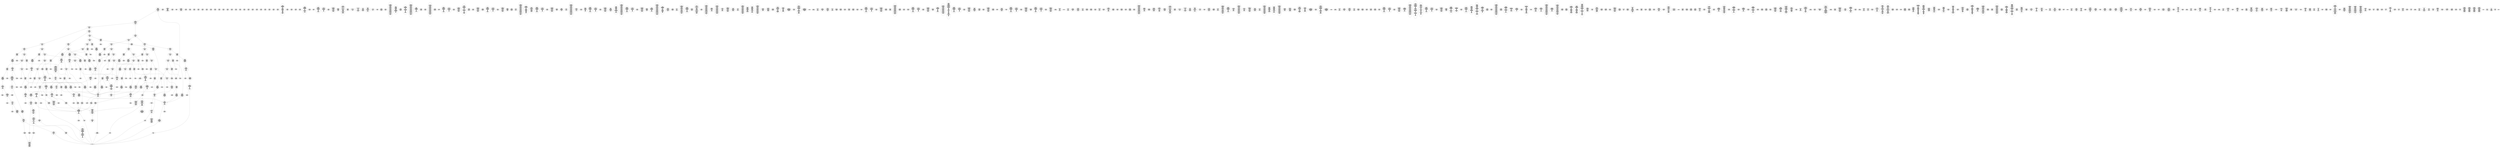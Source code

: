 /* Generated by GvGen v.1.0 (https://www.github.com/stricaud/gvgen) */

digraph G {
compound=true;
   node1 [label="[anywhere]"];
   node2 [label="# 0x0
PUSHX Data
PUSHX Data
MSTORE
PUSHX LogicData
CALLDATASIZE
LT
PUSHX Data
JUMPI
"];
   node3 [label="# 0xd
PUSHX Data
CALLDATALOAD
PUSHX BitData
SHR
PUSHX LogicData
GT
PUSHX Data
JUMPI
"];
   node4 [label="# 0x1e
PUSHX LogicData
GT
PUSHX Data
JUMPI
"];
   node5 [label="# 0x29
PUSHX LogicData
GT
PUSHX Data
JUMPI
"];
   node6 [label="# 0x34
PUSHX LogicData
EQ
PUSHX Data
JUMPI
"];
   node7 [label="# 0x3f
PUSHX LogicData
EQ
PUSHX Data
JUMPI
"];
   node8 [label="# 0x4a
PUSHX LogicData
EQ
PUSHX Data
JUMPI
"];
   node9 [label="# 0x55
PUSHX LogicData
EQ
PUSHX Data
JUMPI
"];
   node10 [label="# 0x60
PUSHX LogicData
EQ
PUSHX Data
JUMPI
"];
   node11 [label="# 0x6b
PUSHX Data
REVERT
"];
   node12 [label="# 0x6f
JUMPDEST
PUSHX LogicData
EQ
PUSHX Data
JUMPI
"];
   node13 [label="# 0x7b
PUSHX LogicData
EQ
PUSHX Data
JUMPI
"];
   node14 [label="# 0x86
PUSHX LogicData
EQ
PUSHX Data
JUMPI
"];
   node15 [label="# 0x91
PUSHX LogicData
EQ
PUSHX Data
JUMPI
"];
   node16 [label="# 0x9c
PUSHX Data
REVERT
"];
   node17 [label="# 0xa0
JUMPDEST
PUSHX LogicData
GT
PUSHX Data
JUMPI
"];
   node18 [label="# 0xac
PUSHX LogicData
EQ
PUSHX Data
JUMPI
"];
   node19 [label="# 0xb7
PUSHX LogicData
EQ
PUSHX Data
JUMPI
"];
   node20 [label="# 0xc2
PUSHX LogicData
EQ
PUSHX Data
JUMPI
"];
   node21 [label="# 0xcd
PUSHX LogicData
EQ
PUSHX Data
JUMPI
"];
   node22 [label="# 0xd8
PUSHX LogicData
EQ
PUSHX Data
JUMPI
"];
   node23 [label="# 0xe3
PUSHX Data
REVERT
"];
   node24 [label="# 0xe7
JUMPDEST
PUSHX LogicData
EQ
PUSHX Data
JUMPI
"];
   node25 [label="# 0xf3
PUSHX LogicData
EQ
PUSHX Data
JUMPI
"];
   node26 [label="# 0xfe
PUSHX LogicData
EQ
PUSHX Data
JUMPI
"];
   node27 [label="# 0x109
PUSHX LogicData
EQ
PUSHX Data
JUMPI
"];
   node28 [label="# 0x114
PUSHX Data
REVERT
"];
   node29 [label="# 0x118
JUMPDEST
PUSHX LogicData
GT
PUSHX Data
JUMPI
"];
   node30 [label="# 0x124
PUSHX LogicData
GT
PUSHX Data
JUMPI
"];
   node31 [label="# 0x12f
PUSHX LogicData
EQ
PUSHX Data
JUMPI
"];
   node32 [label="# 0x13a
PUSHX LogicData
EQ
PUSHX Data
JUMPI
"];
   node33 [label="# 0x145
PUSHX LogicData
EQ
PUSHX Data
JUMPI
"];
   node34 [label="# 0x150
PUSHX LogicData
EQ
PUSHX Data
JUMPI
"];
   node35 [label="# 0x15b
PUSHX LogicData
EQ
PUSHX Data
JUMPI
"];
   node36 [label="# 0x166
PUSHX Data
REVERT
"];
   node37 [label="# 0x16a
JUMPDEST
PUSHX LogicData
EQ
PUSHX Data
JUMPI
"];
   node38 [label="# 0x176
PUSHX LogicData
EQ
PUSHX Data
JUMPI
"];
   node39 [label="# 0x181
PUSHX LogicData
EQ
PUSHX Data
JUMPI
"];
   node40 [label="# 0x18c
PUSHX LogicData
EQ
PUSHX Data
JUMPI
"];
   node41 [label="# 0x197
PUSHX Data
REVERT
"];
   node42 [label="# 0x19b
JUMPDEST
PUSHX LogicData
GT
PUSHX Data
JUMPI
"];
   node43 [label="# 0x1a7
PUSHX LogicData
EQ
PUSHX Data
JUMPI
"];
   node44 [label="# 0x1b2
PUSHX LogicData
EQ
PUSHX Data
JUMPI
"];
   node45 [label="# 0x1bd
PUSHX LogicData
EQ
PUSHX Data
JUMPI
"];
   node46 [label="# 0x1c8
PUSHX LogicData
EQ
PUSHX Data
JUMPI
"];
   node47 [label="# 0x1d3
PUSHX LogicData
EQ
PUSHX Data
JUMPI
"];
   node48 [label="# 0x1de
PUSHX Data
REVERT
"];
   node49 [label="# 0x1e2
JUMPDEST
PUSHX LogicData
EQ
PUSHX Data
JUMPI
"];
   node50 [label="# 0x1ee
PUSHX LogicData
EQ
PUSHX Data
JUMPI
"];
   node51 [label="# 0x1f9
PUSHX LogicData
EQ
PUSHX Data
JUMPI
"];
   node52 [label="# 0x204
PUSHX LogicData
EQ
PUSHX Data
JUMPI
"];
   node53 [label="# 0x20f
JUMPDEST
PUSHX Data
REVERT
"];
   node54 [label="# 0x214
JUMPDEST
CALLVALUE
ISZERO
PUSHX Data
JUMPI
"];
   node55 [label="# 0x21c
PUSHX Data
REVERT
"];
   node56 [label="# 0x220
JUMPDEST
PUSHX Data
PUSHX Data
CALLDATASIZE
PUSHX Data
PUSHX Data
JUMP
"];
   node57 [label="# 0x22f
JUMPDEST
PUSHX Data
JUMP
"];
   node58 [label="# 0x234
JUMPDEST
PUSHX MemData
MLOAD
ISZERO
ISZERO
MSTORE
PUSHX ArithData
ADD
"];
   node59 [label="# 0x240
JUMPDEST
PUSHX MemData
MLOAD
SUB
RETURN
"];
   node60 [label="# 0x249
JUMPDEST
CALLVALUE
ISZERO
PUSHX Data
JUMPI
"];
   node61 [label="# 0x251
PUSHX Data
REVERT
"];
   node62 [label="# 0x255
JUMPDEST
PUSHX Data
PUSHX Data
CALLDATASIZE
PUSHX Data
PUSHX Data
JUMP
"];
   node63 [label="# 0x264
JUMPDEST
PUSHX Data
JUMP
"];
   node64 [label="# 0x269
JUMPDEST
STOP
"];
   node65 [label="# 0x26b
JUMPDEST
CALLVALUE
ISZERO
PUSHX Data
JUMPI
"];
   node66 [label="# 0x273
PUSHX Data
REVERT
"];
   node67 [label="# 0x277
JUMPDEST
PUSHX Data
PUSHX Data
JUMP
"];
   node68 [label="# 0x280
JUMPDEST
PUSHX MemData
MLOAD
PUSHX Data
PUSHX Data
JUMP
"];
   node69 [label="# 0x28d
JUMPDEST
CALLVALUE
ISZERO
PUSHX Data
JUMPI
"];
   node70 [label="# 0x295
PUSHX Data
REVERT
"];
   node71 [label="# 0x299
JUMPDEST
PUSHX Data
PUSHX Data
CALLDATASIZE
PUSHX Data
PUSHX Data
JUMP
"];
   node72 [label="# 0x2a8
JUMPDEST
PUSHX Data
JUMP
"];
   node73 [label="# 0x2ad
JUMPDEST
PUSHX MemData
MLOAD
PUSHX ArithData
PUSHX BitData
PUSHX BitData
SHL
SUB
AND
MSTORE
PUSHX ArithData
ADD
PUSHX Data
JUMP
"];
   node74 [label="# 0x2c5
JUMPDEST
CALLVALUE
ISZERO
PUSHX Data
JUMPI
"];
   node75 [label="# 0x2cd
PUSHX Data
REVERT
"];
   node76 [label="# 0x2d1
JUMPDEST
PUSHX Data
PUSHX Data
CALLDATASIZE
PUSHX Data
PUSHX Data
JUMP
"];
   node77 [label="# 0x2e0
JUMPDEST
PUSHX Data
JUMP
"];
   node78 [label="# 0x2e5
JUMPDEST
CALLVALUE
ISZERO
PUSHX Data
JUMPI
"];
   node79 [label="# 0x2ed
PUSHX Data
REVERT
"];
   node80 [label="# 0x2f1
JUMPDEST
PUSHX Data
PUSHX Data
CALLDATASIZE
PUSHX Data
PUSHX Data
JUMP
"];
   node81 [label="# 0x300
JUMPDEST
PUSHX Data
JUMP
"];
   node82 [label="# 0x305
JUMPDEST
CALLVALUE
ISZERO
PUSHX Data
JUMPI
"];
   node83 [label="# 0x30d
PUSHX Data
REVERT
"];
   node84 [label="# 0x311
JUMPDEST
PUSHX StorData
SLOAD
"];
   node85 [label="# 0x316
JUMPDEST
PUSHX MemData
MLOAD
MSTORE
PUSHX ArithData
ADD
PUSHX Data
JUMP
"];
   node86 [label="# 0x324
JUMPDEST
CALLVALUE
ISZERO
PUSHX Data
JUMPI
"];
   node87 [label="# 0x32c
PUSHX Data
REVERT
"];
   node88 [label="# 0x330
JUMPDEST
PUSHX Data
PUSHX Data
CALLDATASIZE
PUSHX Data
PUSHX Data
JUMP
"];
   node89 [label="# 0x33f
JUMPDEST
PUSHX Data
JUMP
"];
   node90 [label="# 0x344
JUMPDEST
CALLVALUE
ISZERO
PUSHX Data
JUMPI
"];
   node91 [label="# 0x34c
PUSHX Data
REVERT
"];
   node92 [label="# 0x350
JUMPDEST
PUSHX Data
PUSHX Data
CALLDATASIZE
PUSHX Data
PUSHX Data
JUMP
"];
   node93 [label="# 0x35f
JUMPDEST
PUSHX Data
JUMP
"];
   node94 [label="# 0x364
JUMPDEST
CALLVALUE
ISZERO
PUSHX Data
JUMPI
"];
   node95 [label="# 0x36c
PUSHX Data
REVERT
"];
   node96 [label="# 0x370
JUMPDEST
PUSHX Data
PUSHX Data
CALLDATASIZE
PUSHX Data
PUSHX Data
JUMP
"];
   node97 [label="# 0x37f
JUMPDEST
PUSHX Data
JUMP
"];
   node98 [label="# 0x384
JUMPDEST
CALLVALUE
ISZERO
PUSHX Data
JUMPI
"];
   node99 [label="# 0x38c
PUSHX Data
REVERT
"];
   node100 [label="# 0x390
JUMPDEST
PUSHX Data
PUSHX Data
JUMP
"];
   node101 [label="# 0x399
JUMPDEST
CALLVALUE
ISZERO
PUSHX Data
JUMPI
"];
   node102 [label="# 0x3a1
PUSHX Data
REVERT
"];
   node103 [label="# 0x3a5
JUMPDEST
PUSHX Data
PUSHX Data
CALLDATASIZE
PUSHX Data
PUSHX Data
JUMP
"];
   node104 [label="# 0x3b4
JUMPDEST
PUSHX Data
JUMP
"];
   node105 [label="# 0x3b9
JUMPDEST
CALLVALUE
ISZERO
PUSHX Data
JUMPI
"];
   node106 [label="# 0x3c1
PUSHX Data
REVERT
"];
   node107 [label="# 0x3c5
JUMPDEST
PUSHX Data
PUSHX Data
CALLDATASIZE
PUSHX Data
PUSHX Data
JUMP
"];
   node108 [label="# 0x3d4
JUMPDEST
PUSHX Data
JUMP
"];
   node109 [label="# 0x3d9
JUMPDEST
CALLVALUE
ISZERO
PUSHX Data
JUMPI
"];
   node110 [label="# 0x3e1
PUSHX Data
REVERT
"];
   node111 [label="# 0x3e5
JUMPDEST
PUSHX Data
PUSHX Data
CALLDATASIZE
PUSHX Data
PUSHX Data
JUMP
"];
   node112 [label="# 0x3f4
JUMPDEST
PUSHX Data
JUMP
"];
   node113 [label="# 0x3f9
JUMPDEST
CALLVALUE
ISZERO
PUSHX Data
JUMPI
"];
   node114 [label="# 0x401
PUSHX Data
REVERT
"];
   node115 [label="# 0x405
JUMPDEST
PUSHX Data
PUSHX Data
CALLDATASIZE
PUSHX Data
PUSHX Data
JUMP
"];
   node116 [label="# 0x414
JUMPDEST
PUSHX Data
JUMP
"];
   node117 [label="# 0x419
JUMPDEST
CALLVALUE
ISZERO
PUSHX Data
JUMPI
"];
   node118 [label="# 0x421
PUSHX Data
REVERT
"];
   node119 [label="# 0x425
JUMPDEST
PUSHX Data
PUSHX Data
CALLDATASIZE
PUSHX Data
PUSHX Data
JUMP
"];
   node120 [label="# 0x434
JUMPDEST
PUSHX Data
JUMP
"];
   node121 [label="# 0x439
JUMPDEST
CALLVALUE
ISZERO
PUSHX Data
JUMPI
"];
   node122 [label="# 0x441
PUSHX Data
REVERT
"];
   node123 [label="# 0x445
JUMPDEST
PUSHX Data
PUSHX Data
CALLDATASIZE
PUSHX Data
PUSHX Data
JUMP
"];
   node124 [label="# 0x454
JUMPDEST
PUSHX Data
JUMP
"];
   node125 [label="# 0x459
JUMPDEST
CALLVALUE
ISZERO
PUSHX Data
JUMPI
"];
   node126 [label="# 0x461
PUSHX Data
REVERT
"];
   node127 [label="# 0x465
JUMPDEST
PUSHX Data
PUSHX Data
CALLDATASIZE
PUSHX Data
PUSHX Data
JUMP
"];
   node128 [label="# 0x474
JUMPDEST
PUSHX Data
JUMP
"];
   node129 [label="# 0x479
JUMPDEST
CALLVALUE
ISZERO
PUSHX Data
JUMPI
"];
   node130 [label="# 0x481
PUSHX Data
REVERT
"];
   node131 [label="# 0x485
JUMPDEST
PUSHX Data
PUSHX Data
JUMP
"];
   node132 [label="# 0x48e
JUMPDEST
PUSHX Data
PUSHX Data
CALLDATASIZE
PUSHX Data
PUSHX Data
JUMP
"];
   node133 [label="# 0x49c
JUMPDEST
PUSHX Data
JUMP
"];
   node134 [label="# 0x4a1
JUMPDEST
CALLVALUE
ISZERO
PUSHX Data
JUMPI
"];
   node135 [label="# 0x4a9
PUSHX Data
REVERT
"];
   node136 [label="# 0x4ad
JUMPDEST
PUSHX Data
PUSHX Data
CALLDATASIZE
PUSHX Data
PUSHX Data
JUMP
"];
   node137 [label="# 0x4bc
JUMPDEST
PUSHX Data
JUMP
"];
   node138 [label="# 0x4c1
JUMPDEST
CALLVALUE
ISZERO
PUSHX Data
JUMPI
"];
   node139 [label="# 0x4c9
PUSHX Data
REVERT
"];
   node140 [label="# 0x4cd
JUMPDEST
PUSHX StorData
SLOAD
PUSHX ArithData
PUSHX BitData
PUSHX BitData
SHL
SUB
AND
PUSHX Data
JUMP
"];
   node141 [label="# 0x4df
JUMPDEST
CALLVALUE
ISZERO
PUSHX Data
JUMPI
"];
   node142 [label="# 0x4e7
PUSHX Data
REVERT
"];
   node143 [label="# 0x4eb
JUMPDEST
PUSHX Data
PUSHX Data
JUMP
"];
   node144 [label="# 0x4f4
JUMPDEST
CALLVALUE
ISZERO
PUSHX Data
JUMPI
"];
   node145 [label="# 0x4fc
PUSHX Data
REVERT
"];
   node146 [label="# 0x500
JUMPDEST
PUSHX Data
PUSHX Data
CALLDATASIZE
PUSHX Data
PUSHX Data
JUMP
"];
   node147 [label="# 0x50f
JUMPDEST
PUSHX Data
JUMP
"];
   node148 [label="# 0x514
JUMPDEST
CALLVALUE
ISZERO
PUSHX Data
JUMPI
"];
   node149 [label="# 0x51c
PUSHX Data
REVERT
"];
   node150 [label="# 0x520
JUMPDEST
PUSHX Data
PUSHX Data
CALLDATASIZE
PUSHX Data
PUSHX Data
JUMP
"];
   node151 [label="# 0x52f
JUMPDEST
PUSHX Data
JUMP
"];
   node152 [label="# 0x534
JUMPDEST
CALLVALUE
ISZERO
PUSHX Data
JUMPI
"];
   node153 [label="# 0x53c
PUSHX Data
REVERT
"];
   node154 [label="# 0x540
JUMPDEST
PUSHX Data
PUSHX Data
CALLDATASIZE
PUSHX Data
PUSHX Data
JUMP
"];
   node155 [label="# 0x54f
JUMPDEST
PUSHX Data
JUMP
"];
   node156 [label="# 0x554
JUMPDEST
CALLVALUE
ISZERO
PUSHX Data
JUMPI
"];
   node157 [label="# 0x55c
PUSHX Data
REVERT
"];
   node158 [label="# 0x560
JUMPDEST
PUSHX Data
PUSHX Data
CALLDATASIZE
PUSHX Data
PUSHX Data
JUMP
"];
   node159 [label="# 0x56f
JUMPDEST
PUSHX Data
JUMP
"];
   node160 [label="# 0x574
JUMPDEST
CALLVALUE
ISZERO
PUSHX Data
JUMPI
"];
   node161 [label="# 0x57c
PUSHX Data
REVERT
"];
   node162 [label="# 0x580
JUMPDEST
PUSHX Data
PUSHX Data
CALLDATASIZE
PUSHX Data
PUSHX Data
JUMP
"];
   node163 [label="# 0x58f
JUMPDEST
PUSHX Data
JUMP
"];
   node164 [label="# 0x594
JUMPDEST
CALLVALUE
ISZERO
PUSHX Data
JUMPI
"];
   node165 [label="# 0x59c
PUSHX Data
REVERT
"];
   node166 [label="# 0x5a0
JUMPDEST
PUSHX Data
PUSHX Data
CALLDATASIZE
PUSHX Data
PUSHX Data
JUMP
"];
   node167 [label="# 0x5af
JUMPDEST
PUSHX Data
JUMP
"];
   node168 [label="# 0x5b4
JUMPDEST
CALLVALUE
ISZERO
PUSHX Data
JUMPI
"];
   node169 [label="# 0x5bc
PUSHX Data
REVERT
"];
   node170 [label="# 0x5c0
JUMPDEST
PUSHX Data
PUSHX Data
CALLDATASIZE
PUSHX Data
PUSHX Data
JUMP
"];
   node171 [label="# 0x5cf
JUMPDEST
PUSHX Data
JUMP
"];
   node172 [label="# 0x5d4
JUMPDEST
CALLVALUE
ISZERO
PUSHX Data
JUMPI
"];
   node173 [label="# 0x5dc
PUSHX Data
REVERT
"];
   node174 [label="# 0x5e0
JUMPDEST
PUSHX Data
PUSHX Data
CALLDATASIZE
PUSHX Data
PUSHX Data
JUMP
"];
   node175 [label="# 0x5ef
JUMPDEST
PUSHX Data
JUMP
"];
   node176 [label="# 0x5f4
JUMPDEST
CALLVALUE
ISZERO
PUSHX Data
JUMPI
"];
   node177 [label="# 0x5fc
PUSHX Data
REVERT
"];
   node178 [label="# 0x600
JUMPDEST
PUSHX Data
PUSHX Data
CALLDATASIZE
PUSHX Data
PUSHX Data
JUMP
"];
   node179 [label="# 0x60f
JUMPDEST
PUSHX ArithData
PUSHX BitData
PUSHX BitData
SHL
SUB
AND
PUSHX Data
MSTORE
PUSHX Data
PUSHX Data
MSTORE
PUSHX Data
SHA3
AND
MSTORE
MSTORE
SHA3
SLOAD
PUSHX BitData
AND
JUMP
"];
   node180 [label="# 0x63d
JUMPDEST
PUSHX Data
PUSHX Data
CALLDATASIZE
PUSHX Data
PUSHX Data
JUMP
"];
   node181 [label="# 0x64b
JUMPDEST
PUSHX Data
JUMP
"];
   node182 [label="# 0x650
JUMPDEST
CALLVALUE
ISZERO
PUSHX Data
JUMPI
"];
   node183 [label="# 0x658
PUSHX Data
REVERT
"];
   node184 [label="# 0x65c
JUMPDEST
PUSHX Data
PUSHX Data
CALLDATASIZE
PUSHX Data
PUSHX Data
JUMP
"];
   node185 [label="# 0x66b
JUMPDEST
PUSHX Data
JUMP
"];
   node186 [label="# 0x670
JUMPDEST
CALLVALUE
ISZERO
PUSHX Data
JUMPI
"];
   node187 [label="# 0x678
PUSHX Data
REVERT
"];
   node188 [label="# 0x67c
JUMPDEST
PUSHX Data
PUSHX Data
CALLDATASIZE
PUSHX Data
PUSHX Data
JUMP
"];
   node189 [label="# 0x68b
JUMPDEST
PUSHX Data
JUMP
"];
   node190 [label="# 0x690
JUMPDEST
CALLVALUE
ISZERO
PUSHX Data
JUMPI
"];
   node191 [label="# 0x698
PUSHX Data
REVERT
"];
   node192 [label="# 0x69c
JUMPDEST
PUSHX Data
PUSHX Data
CALLDATASIZE
PUSHX Data
PUSHX Data
JUMP
"];
   node193 [label="# 0x6ab
JUMPDEST
PUSHX Data
JUMP
"];
   node194 [label="# 0x6b0
JUMPDEST
PUSHX Data
PUSHX ArithData
PUSHX BitData
PUSHX BitData
SHL
SUB
NOT
AND
PUSHX BitData
PUSHX BitData
SHL
EQ
PUSHX Data
JUMPI
"];
   node195 [label="# 0x6cc
PUSHX Data
PUSHX Data
JUMP
"];
   node196 [label="# 0x6d5
JUMPDEST
JUMP
"];
   node197 [label="# 0x6db
JUMPDEST
PUSHX StorData
SLOAD
PUSHX ArithData
PUSHX BitData
PUSHX BitData
SHL
SUB
AND
CALLER
EQ
PUSHX Data
JUMPI
"];
   node198 [label="# 0x6ef
PUSHX StorData
SLOAD
PUSHX ArithData
PUSHX BitData
PUSHX BitData
SHL
SUB
AND
CALLER
EQ
"];
   node199 [label="# 0x6fe
JUMPDEST
PUSHX Data
JUMPI
"];
   node200 [label="# 0x703
PUSHX MemData
MLOAD
PUSHX BitData
PUSHX BitData
SHL
MSTORE
PUSHX ArithData
ADD
PUSHX Data
PUSHX Data
JUMP
"];
   node201 [label="# 0x71a
JUMPDEST
PUSHX MemData
MLOAD
SUB
REVERT
"];
   node202 [label="# 0x723
JUMPDEST
PUSHX Data
SSTORE
PUSHX Data
SSTORE
JUMP
"];
   node203 [label="# 0x72e
JUMPDEST
PUSHX Data
PUSHX StorData
SLOAD
PUSHX Data
PUSHX Data
JUMP
"];
   node204 [label="# 0x73d
JUMPDEST
PUSHX ArithData
ADD
PUSHX ArithData
DIV
MUL
PUSHX ArithData
ADD
PUSHX MemData
MLOAD
ADD
PUSHX Data
MSTORE
MSTORE
PUSHX ArithData
ADD
SLOAD
PUSHX Data
PUSHX Data
JUMP
"];
   node205 [label="# 0x769
JUMPDEST
ISZERO
PUSHX Data
JUMPI
"];
   node206 [label="# 0x770
PUSHX LogicData
LT
PUSHX Data
JUMPI
"];
   node207 [label="# 0x778
PUSHX ArithData
SLOAD
DIV
MUL
MSTORE
PUSHX ArithData
ADD
PUSHX Data
JUMP
"];
   node208 [label="# 0x78b
JUMPDEST
ADD
PUSHX Data
MSTORE
PUSHX Data
PUSHX Data
SHA3
"];
   node209 [label="# 0x799
JUMPDEST
SLOAD
MSTORE
PUSHX ArithData
ADD
PUSHX ArithData
ADD
GT
PUSHX Data
JUMPI
"];
   node210 [label="# 0x7ad
SUB
PUSHX BitData
AND
ADD
"];
   node211 [label="# 0x7b6
JUMPDEST
JUMP
"];
   node212 [label="# 0x7c0
JUMPDEST
PUSHX Data
PUSHX Data
PUSHX Data
JUMP
"];
   node213 [label="# 0x7cb
JUMPDEST
PUSHX Data
JUMPI
"];
   node214 [label="# 0x7d0
PUSHX MemData
MLOAD
PUSHX BitData
PUSHX BitData
SHL
MSTORE
PUSHX Data
PUSHX ArithData
ADD
MSTORE
PUSHX Data
PUSHX ArithData
ADD
MSTORE
PUSHX Data
PUSHX ArithData
ADD
MSTORE
PUSHX BitData
PUSHX BitData
SHL
PUSHX ArithData
ADD
MSTORE
PUSHX ArithData
ADD
PUSHX Data
JUMP
"];
   node215 [label="# 0x82c
JUMPDEST
PUSHX Data
MSTORE
PUSHX Data
PUSHX Data
MSTORE
PUSHX Data
SHA3
SLOAD
PUSHX ArithData
PUSHX BitData
PUSHX BitData
SHL
SUB
AND
JUMP
"];
   node216 [label="# 0x848
JUMPDEST
PUSHX Data
PUSHX Data
PUSHX Data
JUMP
"];
   node217 [label="# 0x853
JUMPDEST
PUSHX ArithData
PUSHX BitData
PUSHX BitData
SHL
SUB
AND
PUSHX ArithData
PUSHX BitData
PUSHX BitData
SHL
SUB
AND
EQ
ISZERO
PUSHX Data
JUMPI
"];
   node218 [label="# 0x870
PUSHX MemData
MLOAD
PUSHX BitData
PUSHX BitData
SHL
MSTORE
PUSHX Data
PUSHX ArithData
ADD
MSTORE
PUSHX Data
PUSHX ArithData
ADD
MSTORE
PUSHX Data
PUSHX ArithData
ADD
MSTORE
PUSHX BitData
PUSHX BitData
SHL
PUSHX ArithData
ADD
MSTORE
PUSHX ArithData
ADD
PUSHX Data
JUMP
"];
   node219 [label="# 0x8c1
JUMPDEST
CALLER
PUSHX ArithData
PUSHX BitData
PUSHX BitData
SHL
SUB
AND
EQ
PUSHX Data
JUMPI
"];
   node220 [label="# 0x8d3
PUSHX Data
CALLER
PUSHX Data
JUMP
"];
   node221 [label="# 0x8dd
JUMPDEST
PUSHX Data
JUMPI
"];
   node222 [label="# 0x8e2
PUSHX MemData
MLOAD
PUSHX BitData
PUSHX BitData
SHL
MSTORE
PUSHX Data
PUSHX ArithData
ADD
MSTORE
PUSHX Data
PUSHX ArithData
ADD
MSTORE
PUSHX Data
PUSHX ArithData
ADD
MSTORE
PUSHX Data
PUSHX ArithData
ADD
MSTORE
PUSHX ArithData
ADD
PUSHX Data
JUMP
"];
   node223 [label="# 0x94f
JUMPDEST
PUSHX Data
PUSHX Data
JUMP
"];
   node224 [label="# 0x959
JUMPDEST
JUMP
"];
   node225 [label="# 0x95e
JUMPDEST
PUSHX StorData
SLOAD
PUSHX ArithData
PUSHX BitData
PUSHX BitData
SHL
SUB
AND
CALLER
EQ
PUSHX Data
JUMPI
"];
   node226 [label="# 0x972
PUSHX StorData
SLOAD
PUSHX ArithData
PUSHX BitData
PUSHX BitData
SHL
SUB
AND
CALLER
EQ
"];
   node227 [label="# 0x981
JUMPDEST
PUSHX Data
JUMPI
"];
   node228 [label="# 0x986
PUSHX MemData
MLOAD
PUSHX BitData
PUSHX BitData
SHL
MSTORE
PUSHX ArithData
ADD
PUSHX Data
PUSHX Data
JUMP
"];
   node229 [label="# 0x99d
JUMPDEST
PUSHX StorData
SLOAD
PUSHX ArithData
PUSHX BitData
PUSHX BitData
SHL
SUB
NOT
AND
PUSHX ArithData
PUSHX BitData
PUSHX BitData
SHL
SUB
AND
OR
SSTORE
PUSHX Data
SSTORE
JUMP
"];
   node230 [label="# 0x9c3
JUMPDEST
PUSHX Data
CALLER
PUSHX Data
JUMP
"];
   node231 [label="# 0x9cd
JUMPDEST
PUSHX Data
JUMPI
"];
   node232 [label="# 0x9d2
PUSHX MemData
MLOAD
PUSHX BitData
PUSHX BitData
SHL
MSTORE
PUSHX ArithData
ADD
PUSHX Data
PUSHX Data
JUMP
"];
   node233 [label="# 0x9e9
JUMPDEST
PUSHX Data
PUSHX Data
JUMP
"];
   node234 [label="# 0x9f4
JUMPDEST
PUSHX StorData
SLOAD
PUSHX ArithData
PUSHX BitData
PUSHX BitData
SHL
SUB
AND
CALLER
EQ
PUSHX Data
JUMPI
"];
   node235 [label="# 0xa08
PUSHX StorData
SLOAD
PUSHX ArithData
PUSHX BitData
PUSHX BitData
SHL
SUB
AND
CALLER
EQ
"];
   node236 [label="# 0xa17
JUMPDEST
PUSHX Data
JUMPI
"];
   node237 [label="# 0xa1c
PUSHX MemData
MLOAD
PUSHX BitData
PUSHX BitData
SHL
MSTORE
PUSHX ArithData
ADD
PUSHX Data
PUSHX Data
JUMP
"];
   node238 [label="# 0xa33
JUMPDEST
PUSHX Data
SSTORE
PUSHX Data
SSTORE
JUMP
"];
   node239 [label="# 0xa3e
JUMPDEST
PUSHX Data
PUSHX Data
PUSHX Data
JUMP
"];
   node240 [label="# 0xa49
JUMPDEST
LT
PUSHX Data
JUMPI
"];
   node241 [label="# 0xa50
PUSHX MemData
MLOAD
PUSHX BitData
PUSHX BitData
SHL
MSTORE
PUSHX Data
PUSHX ArithData
ADD
MSTORE
PUSHX Data
PUSHX ArithData
ADD
MSTORE
PUSHX Data
PUSHX ArithData
ADD
MSTORE
PUSHX BitData
PUSHX BitData
SHL
PUSHX ArithData
ADD
MSTORE
PUSHX ArithData
ADD
PUSHX Data
JUMP
"];
   node242 [label="# 0xaab
JUMPDEST
PUSHX ArithData
PUSHX BitData
PUSHX BitData
SHL
SUB
AND
PUSHX Data
MSTORE
PUSHX Data
PUSHX Data
MSTORE
PUSHX Data
SHA3
MSTORE
MSTORE
SHA3
SLOAD
JUMP
"];
   node243 [label="# 0xad4
JUMPDEST
PUSHX StorData
SLOAD
PUSHX ArithData
PUSHX BitData
PUSHX BitData
SHL
SUB
AND
CALLER
EQ
PUSHX Data
JUMPI
"];
   node244 [label="# 0xae8
PUSHX StorData
SLOAD
PUSHX ArithData
PUSHX BitData
PUSHX BitData
SHL
SUB
AND
CALLER
EQ
"];
   node245 [label="# 0xaf7
JUMPDEST
PUSHX Data
JUMPI
"];
   node246 [label="# 0xafc
PUSHX MemData
MLOAD
PUSHX BitData
PUSHX BitData
SHL
MSTORE
PUSHX ArithData
ADD
PUSHX Data
PUSHX Data
JUMP
"];
   node247 [label="# 0xb13
JUMPDEST
PUSHX MemData
MLOAD
SELFBALANCE
CALLER
ISZERO
PUSHX ArithData
MUL
PUSHX Data
CALL
ISZERO
ISZERO
PUSHX Data
JUMPI
"];
   node248 [label="# 0xb39
RETURNDATASIZE
PUSHX Data
RETURNDATACOPY
RETURNDATASIZE
PUSHX Data
REVERT
"];
   node249 [label="# 0xb42
JUMPDEST
JUMP
"];
   node250 [label="# 0xb46
JUMPDEST
PUSHX Data
PUSHX MemData
MLOAD
PUSHX ArithData
ADD
PUSHX Data
MSTORE
PUSHX Data
MSTORE
PUSHX Data
JUMP
"];
   node251 [label="# 0xb61
JUMPDEST
PUSHX StorData
SLOAD
PUSHX ArithData
PUSHX BitData
PUSHX BitData
SHL
SUB
AND
CALLER
EQ
PUSHX Data
JUMPI
"];
   node252 [label="# 0xb75
PUSHX StorData
SLOAD
PUSHX ArithData
PUSHX BitData
PUSHX BitData
SHL
SUB
AND
CALLER
EQ
"];
   node253 [label="# 0xb84
JUMPDEST
PUSHX Data
JUMPI
"];
   node254 [label="# 0xb89
PUSHX MemData
MLOAD
PUSHX BitData
PUSHX BitData
SHL
MSTORE
PUSHX ArithData
ADD
PUSHX Data
PUSHX Data
JUMP
"];
   node255 [label="# 0xba0
JUMPDEST
PUSHX Data
SSTORE
JUMP
"];
   node256 [label="# 0xba5
JUMPDEST
PUSHX Data
PUSHX Data
PUSHX StorData
SLOAD
JUMP
"];
   node257 [label="# 0xbb0
JUMPDEST
LT
PUSHX Data
JUMPI
"];
   node258 [label="# 0xbb7
PUSHX MemData
MLOAD
PUSHX BitData
PUSHX BitData
SHL
MSTORE
PUSHX Data
PUSHX ArithData
ADD
MSTORE
PUSHX Data
PUSHX ArithData
ADD
MSTORE
PUSHX Data
PUSHX ArithData
ADD
MSTORE
PUSHX BitData
PUSHX BitData
SHL
PUSHX ArithData
ADD
MSTORE
PUSHX ArithData
ADD
PUSHX Data
JUMP
"];
   node259 [label="# 0xc13
JUMPDEST
PUSHX StorData
SLOAD
LT
PUSHX Data
JUMPI
"];
   node260 [label="# 0xc1f
PUSHX Data
PUSHX Data
JUMP
"];
   node261 [label="# 0xc26
JUMPDEST
PUSHX Data
MSTORE
PUSHX Data
PUSHX Data
SHA3
ADD
SLOAD
JUMP
"];
   node262 [label="# 0xc38
JUMPDEST
PUSHX StorData
SLOAD
PUSHX ArithData
PUSHX BitData
PUSHX BitData
SHL
SUB
AND
CALLER
EQ
PUSHX Data
JUMPI
"];
   node263 [label="# 0xc4c
PUSHX StorData
SLOAD
PUSHX ArithData
PUSHX BitData
PUSHX BitData
SHL
SUB
AND
CALLER
EQ
"];
   node264 [label="# 0xc5b
JUMPDEST
PUSHX Data
JUMPI
"];
   node265 [label="# 0xc60
PUSHX MemData
MLOAD
PUSHX BitData
PUSHX BitData
SHL
MSTORE
PUSHX ArithData
ADD
PUSHX Data
PUSHX Data
JUMP
"];
   node266 [label="# 0xc77
JUMPDEST
MLOAD
PUSHX Data
PUSHX Data
PUSHX ArithData
ADD
PUSHX Data
JUMP
"];
   node267 [label="# 0xc8a
JUMPDEST
PUSHX Data
MSTORE
PUSHX Data
PUSHX Data
MSTORE
PUSHX Data
SHA3
SLOAD
PUSHX ArithData
PUSHX BitData
PUSHX BitData
SHL
SUB
AND
PUSHX Data
JUMPI
"];
   node268 [label="# 0xca8
PUSHX MemData
MLOAD
PUSHX BitData
PUSHX BitData
SHL
MSTORE
PUSHX Data
PUSHX ArithData
ADD
MSTORE
PUSHX Data
PUSHX ArithData
ADD
MSTORE
PUSHX Data
PUSHX ArithData
ADD
MSTORE
PUSHX BitData
PUSHX BitData
SHL
PUSHX ArithData
ADD
MSTORE
PUSHX ArithData
ADD
PUSHX Data
JUMP
"];
   node269 [label="# 0xd01
JUMPDEST
PUSHX StorData
SLOAD
PUSHX ArithData
PUSHX BitData
PUSHX BitData
SHL
SUB
AND
CALLER
EQ
PUSHX Data
JUMPI
"];
   node270 [label="# 0xd15
PUSHX StorData
SLOAD
PUSHX ArithData
PUSHX BitData
PUSHX BitData
SHL
SUB
AND
CALLER
EQ
"];
   node271 [label="# 0xd24
JUMPDEST
PUSHX Data
JUMPI
"];
   node272 [label="# 0xd29
PUSHX MemData
MLOAD
PUSHX BitData
PUSHX BitData
SHL
MSTORE
PUSHX ArithData
ADD
PUSHX Data
PUSHX Data
JUMP
"];
   node273 [label="# 0xd40
JUMPDEST
PUSHX Data
SSTORE
PUSHX Data
SSTORE
JUMP
"];
   node274 [label="# 0xd4b
JUMPDEST
PUSHX Data
PUSHX ArithData
PUSHX BitData
PUSHX BitData
SHL
SUB
AND
PUSHX Data
JUMPI
"];
   node275 [label="# 0xd5c
PUSHX MemData
MLOAD
PUSHX BitData
PUSHX BitData
SHL
MSTORE
PUSHX Data
PUSHX ArithData
ADD
MSTORE
PUSHX Data
PUSHX ArithData
ADD
MSTORE
PUSHX Data
PUSHX ArithData
ADD
MSTORE
PUSHX BitData
PUSHX BitData
SHL
PUSHX ArithData
ADD
MSTORE
PUSHX ArithData
ADD
PUSHX Data
JUMP
"];
   node276 [label="# 0xdb6
JUMPDEST
PUSHX ArithData
PUSHX BitData
PUSHX BitData
SHL
SUB
AND
PUSHX Data
MSTORE
PUSHX Data
PUSHX Data
MSTORE
PUSHX Data
SHA3
SLOAD
JUMP
"];
   node277 [label="# 0xdd2
JUMPDEST
PUSHX StorData
SLOAD
PUSHX ArithData
PUSHX BitData
PUSHX BitData
SHL
SUB
AND
CALLER
EQ
PUSHX Data
JUMPI
"];
   node278 [label="# 0xde6
PUSHX StorData
SLOAD
PUSHX ArithData
PUSHX BitData
PUSHX BitData
SHL
SUB
AND
CALLER
EQ
"];
   node279 [label="# 0xdf5
JUMPDEST
PUSHX Data
JUMPI
"];
   node280 [label="# 0xdfa
PUSHX MemData
MLOAD
PUSHX BitData
PUSHX BitData
SHL
MSTORE
PUSHX ArithData
ADD
PUSHX Data
PUSHX Data
JUMP
"];
   node281 [label="# 0xe11
JUMPDEST
PUSHX StorData
SLOAD
PUSHX MemData
MLOAD
PUSHX Data
PUSHX ArithData
PUSHX BitData
PUSHX BitData
SHL
SUB
AND
PUSHX Data
LOGX
PUSHX StorData
SLOAD
PUSHX ArithData
PUSHX BitData
PUSHX BitData
SHL
SUB
NOT
AND
SSTORE
JUMP
"];
   node282 [label="# 0xe5b
JUMPDEST
PUSHX StorData
SLOAD
PUSHX Data
PUSHX StorData
SLOAD
JUMP
"];
   node283 [label="# 0xe68
JUMPDEST
PUSHX Data
PUSHX Data
JUMP
"];
   node284 [label="# 0xe72
JUMPDEST
GT
ISZERO
PUSHX Data
JUMPI
"];
   node285 [label="# 0xe79
PUSHX MemData
MLOAD
PUSHX BitData
PUSHX BitData
SHL
MSTORE
PUSHX Data
PUSHX ArithData
ADD
MSTORE
PUSHX ArithData
ADD
MSTORE
PUSHX Data
PUSHX ArithData
ADD
MSTORE
PUSHX ArithData
ADD
PUSHX Data
JUMP
"];
   node286 [label="# 0xec0
JUMPDEST
PUSHX StorData
SLOAD
PUSHX ArithData
PUSHX BitData
PUSHX BitData
SHL
SUB
AND
CALLER
EQ
PUSHX Data
JUMPI
"];
   node287 [label="# 0xed3
PUSHX Data
PUSHX Data
CALLER
PUSHX Data
JUMP
"];
   node288 [label="# 0xee0
JUMPDEST
PUSHX ArithData
MUL
PUSHX ArithData
ADD
PUSHX MemData
MLOAD
ADD
PUSHX Data
MSTORE
MSTORE
PUSHX ArithData
ADD
PUSHX ArithData
MUL
CALLDATACOPY
PUSHX Data
ADD
MSTORE
PUSHX Data
JUMP
"];
   node289 [label="# 0xf19
JUMPDEST
PUSHX Data
JUMPI
"];
   node290 [label="# 0xf1e
PUSHX MemData
MLOAD
PUSHX BitData
PUSHX BitData
SHL
MSTORE
PUSHX Data
PUSHX ArithData
ADD
MSTORE
PUSHX Data
PUSHX ArithData
ADD
MSTORE
PUSHX BitData
PUSHX BitData
SHL
PUSHX ArithData
ADD
MSTORE
PUSHX ArithData
ADD
PUSHX Data
JUMP
"];
   node291 [label="# 0xf55
JUMPDEST
TIMESTAMP
PUSHX StorData
SLOAD
GT
ISZERO
PUSHX Data
JUMPI
"];
   node292 [label="# 0xf60
PUSHX MemData
MLOAD
PUSHX BitData
PUSHX BitData
SHL
MSTORE
PUSHX Data
PUSHX ArithData
ADD
MSTORE
PUSHX Data
PUSHX ArithData
ADD
MSTORE
PUSHX Data
PUSHX ArithData
ADD
MSTORE
PUSHX ArithData
ADD
PUSHX Data
JUMP
"];
   node293 [label="# 0xfa7
JUMPDEST
PUSHX StorData
SLOAD
GT
ISZERO
PUSHX Data
JUMPI
"];
   node294 [label="# 0xfb2
PUSHX MemData
MLOAD
PUSHX BitData
PUSHX BitData
SHL
MSTORE
PUSHX ArithData
ADD
PUSHX Data
PUSHX Data
JUMP
"];
   node295 [label="# 0xfc9
JUMPDEST
CALLVALUE
PUSHX StorData
SLOAD
PUSHX Data
PUSHX Data
JUMP
"];
   node296 [label="# 0xfd8
JUMPDEST
GT
ISZERO
PUSHX Data
JUMPI
"];
   node297 [label="# 0xfdf
PUSHX MemData
MLOAD
PUSHX BitData
PUSHX BitData
SHL
MSTORE
PUSHX Data
PUSHX ArithData
ADD
MSTORE
PUSHX Data
PUSHX ArithData
ADD
MSTORE
PUSHX Data
PUSHX ArithData
ADD
MSTORE
PUSHX ArithData
ADD
PUSHX Data
JUMP
"];
   node298 [label="# 0x1026
JUMPDEST
CALLER
PUSHX Data
MSTORE
PUSHX Data
PUSHX Data
MSTORE
PUSHX Data
SHA3
SLOAD
PUSHX Data
PUSHX Data
JUMP
"];
   node299 [label="# 0x1041
JUMPDEST
CALLER
PUSHX Data
MSTORE
PUSHX Data
PUSHX Data
MSTORE
PUSHX Data
SHA3
SSTORE
PUSHX StorData
SLOAD
LT
ISZERO
PUSHX Data
JUMPI
"];
   node300 [label="# 0x105d
PUSHX MemData
MLOAD
PUSHX BitData
PUSHX BitData
SHL
MSTORE
PUSHX Data
PUSHX ArithData
ADD
MSTORE
PUSHX Data
PUSHX ArithData
ADD
MSTORE
PUSHX Data
PUSHX ArithData
ADD
MSTORE
PUSHX ArithData
ADD
PUSHX Data
JUMP
"];
   node301 [label="# 0x10a4
JUMPDEST
PUSHX StorData
SLOAD
ISZERO
PUSHX Data
JUMPI
"];
   node302 [label="# 0x10ad
PUSHX Data
PUSHX Data
PUSHX StorData
SLOAD
CALLVALUE
PUSHX Data
PUSHX Data
JUMP
"];
   node303 [label="# 0x10be
JUMPDEST
PUSHX Data
PUSHX Data
JUMP
"];
   node304 [label="# 0x10c8
JUMPDEST
PUSHX StorData
SLOAD
PUSHX ArithData
PUSHX BitData
PUSHX BitData
SHL
SUB
AND
PUSHX Data
PUSHX Data
CALLVALUE
PUSHX Data
JUMP
"];
   node305 [label="# 0x10e4
JUMPDEST
PUSHX MemData
MLOAD
ISZERO
MUL
PUSHX Data
CALL
ISZERO
ISZERO
PUSHX Data
JUMPI
"];
   node306 [label="# 0x1103
RETURNDATASIZE
PUSHX Data
RETURNDATACOPY
RETURNDATASIZE
PUSHX Data
REVERT
"];
   node307 [label="# 0x110c
JUMPDEST
PUSHX Data
JUMP
"];
   node308 [label="# 0x1113
JUMPDEST
PUSHX StorData
SLOAD
PUSHX MemData
MLOAD
PUSHX ArithData
PUSHX BitData
PUSHX BitData
SHL
SUB
AND
CALLVALUE
ISZERO
PUSHX ArithData
MUL
PUSHX Data
CALL
ISZERO
ISZERO
PUSHX Data
JUMPI
"];
   node309 [label="# 0x1143
RETURNDATASIZE
PUSHX Data
RETURNDATACOPY
RETURNDATASIZE
PUSHX Data
REVERT
"];
   node310 [label="# 0x114c
JUMPDEST
"];
   node311 [label="# 0x114e
JUMPDEST
PUSHX Data
"];
   node312 [label="# 0x1151
JUMPDEST
LT
ISZERO
PUSHX Data
JUMPI
"];
   node313 [label="# 0x115a
PUSHX Data
PUSHX Data
PUSHX StorData
SLOAD
JUMP
"];
   node314 [label="# 0x1164
JUMPDEST
PUSHX StorData
SLOAD
PUSHX Data
PUSHX StorData
SLOAD
JUMP
"];
   node315 [label="# 0x1172
JUMPDEST
LT
ISZERO
PUSHX Data
JUMPI
"];
   node316 [label="# 0x1179
PUSHX Data
PUSHX Data
PUSHX Data
JUMP
"];
   node317 [label="# 0x1182
JUMPDEST
PUSHX Data
PUSHX Data
JUMP
"];
   node318 [label="# 0x118b
JUMPDEST
PUSHX Data
JUMPI
"];
   node319 [label="# 0x1190
PUSHX Data
CALLER
PUSHX Data
JUMP
"];
   node320 [label="# 0x1199
JUMPDEST
PUSHX Data
PUSHX Data
JUMP
"];
   node321 [label="# 0x11a4
JUMPDEST
PUSHX Data
JUMP
"];
   node322 [label="# 0x11ac
JUMPDEST
JUMP
"];
   node323 [label="# 0x11b4
JUMPDEST
PUSHX StorData
SLOAD
PUSHX ArithData
PUSHX BitData
PUSHX BitData
SHL
SUB
AND
CALLER
EQ
PUSHX Data
JUMPI
"];
   node324 [label="# 0x11c8
PUSHX StorData
SLOAD
PUSHX ArithData
PUSHX BitData
PUSHX BitData
SHL
SUB
AND
CALLER
EQ
"];
   node325 [label="# 0x11d7
JUMPDEST
PUSHX Data
JUMPI
"];
   node326 [label="# 0x11dc
PUSHX MemData
MLOAD
PUSHX BitData
PUSHX BitData
SHL
MSTORE
PUSHX ArithData
ADD
PUSHX Data
PUSHX Data
JUMP
"];
   node327 [label="# 0x11f3
JUMPDEST
PUSHX Data
PUSHX Data
JUMP
"];
   node328 [label="# 0x11fc
JUMPDEST
ISZERO
PUSHX Data
JUMPI
"];
   node329 [label="# 0x1202
PUSHX MemData
MLOAD
PUSHX BitData
PUSHX BitData
SHL
MSTORE
PUSHX Data
PUSHX ArithData
ADD
MSTORE
PUSHX Data
PUSHX ArithData
ADD
MSTORE
PUSHX BitData
PUSHX BitData
SHL
PUSHX ArithData
ADD
MSTORE
PUSHX ArithData
ADD
PUSHX Data
JUMP
"];
   node330 [label="# 0x123f
JUMPDEST
PUSHX Data
PUSHX Data
JUMP
"];
   node331 [label="# 0x1248
JUMPDEST
PUSHX Data
JUMPI
"];
   node332 [label="# 0x124d
PUSHX Data
PUSHX Data
JUMP
"];
   node333 [label="# 0x1256
JUMPDEST
PUSHX Data
PUSHX StorData
SLOAD
PUSHX Data
PUSHX Data
JUMP
"];
   node334 [label="# 0x1265
JUMPDEST
PUSHX StorData
SLOAD
PUSHX ArithData
PUSHX BitData
PUSHX BitData
SHL
SUB
AND
CALLER
EQ
PUSHX Data
JUMPI
"];
   node335 [label="# 0x1279
PUSHX StorData
SLOAD
PUSHX ArithData
PUSHX BitData
PUSHX BitData
SHL
SUB
AND
CALLER
EQ
"];
   node336 [label="# 0x1288
JUMPDEST
PUSHX Data
JUMPI
"];
   node337 [label="# 0x128d
PUSHX MemData
MLOAD
PUSHX BitData
PUSHX BitData
SHL
MSTORE
PUSHX ArithData
ADD
PUSHX Data
PUSHX Data
JUMP
"];
   node338 [label="# 0x12a4
JUMPDEST
PUSHX Data
SSTORE
JUMP
"];
   node339 [label="# 0x12a9
JUMPDEST
PUSHX ArithData
PUSHX BitData
PUSHX BitData
SHL
SUB
AND
CALLER
EQ
ISZERO
PUSHX Data
JUMPI
"];
   node340 [label="# 0x12bb
PUSHX MemData
MLOAD
PUSHX BitData
PUSHX BitData
SHL
MSTORE
PUSHX Data
PUSHX ArithData
ADD
MSTORE
PUSHX Data
PUSHX ArithData
ADD
MSTORE
PUSHX Data
PUSHX ArithData
ADD
MSTORE
PUSHX ArithData
ADD
PUSHX Data
JUMP
"];
   node341 [label="# 0x1302
JUMPDEST
CALLER
PUSHX Data
MSTORE
PUSHX Data
PUSHX ArithData
MSTORE
PUSHX MemData
SHA3
PUSHX ArithData
PUSHX BitData
PUSHX BitData
SHL
SUB
AND
MSTORE
MSTORE
SHA3
SLOAD
PUSHX BitData
NOT
AND
ISZERO
ISZERO
OR
SSTORE
MLOAD
MSTORE
PUSHX Data
ADD
PUSHX MemData
MLOAD
SUB
LOGX
JUMP
"];
   node342 [label="# 0x136e
JUMPDEST
PUSHX StorData
SLOAD
PUSHX ArithData
PUSHX BitData
PUSHX BitData
SHL
SUB
AND
CALLER
EQ
PUSHX Data
JUMPI
"];
   node343 [label="# 0x1382
PUSHX StorData
SLOAD
PUSHX ArithData
PUSHX BitData
PUSHX BitData
SHL
SUB
AND
CALLER
EQ
"];
   node344 [label="# 0x1391
JUMPDEST
PUSHX Data
JUMPI
"];
   node345 [label="# 0x1396
PUSHX MemData
MLOAD
PUSHX BitData
PUSHX BitData
SHL
MSTORE
PUSHX ArithData
ADD
PUSHX Data
PUSHX Data
JUMP
"];
   node346 [label="# 0x13ad
JUMPDEST
MLOAD
PUSHX Data
PUSHX Data
PUSHX ArithData
ADD
PUSHX Data
JUMP
"];
   node347 [label="# 0x13c0
JUMPDEST
PUSHX Data
CALLER
PUSHX Data
JUMP
"];
   node348 [label="# 0x13ca
JUMPDEST
PUSHX Data
JUMPI
"];
   node349 [label="# 0x13cf
PUSHX MemData
MLOAD
PUSHX BitData
PUSHX BitData
SHL
MSTORE
PUSHX ArithData
ADD
PUSHX Data
PUSHX Data
JUMP
"];
   node350 [label="# 0x13e6
JUMPDEST
PUSHX Data
PUSHX Data
JUMP
"];
   node351 [label="# 0x13f2
JUMPDEST
JUMP
"];
   node352 [label="# 0x13f8
JUMPDEST
PUSHX Data
PUSHX Data
PUSHX StorData
SLOAD
PUSHX Data
JUMP
"];
   node353 [label="# 0x1407
JUMPDEST
JUMP
"];
   node354 [label="# 0x140e
JUMPDEST
PUSHX StorData
SLOAD
PUSHX ArithData
PUSHX BitData
PUSHX BitData
SHL
SUB
AND
CALLER
EQ
PUSHX Data
JUMPI
"];
   node355 [label="# 0x1422
PUSHX StorData
SLOAD
PUSHX ArithData
PUSHX BitData
PUSHX BitData
SHL
SUB
AND
CALLER
EQ
"];
   node356 [label="# 0x1431
JUMPDEST
PUSHX Data
JUMPI
"];
   node357 [label="# 0x1436
PUSHX MemData
MLOAD
PUSHX BitData
PUSHX BitData
SHL
MSTORE
PUSHX ArithData
ADD
PUSHX Data
PUSHX Data
JUMP
"];
   node358 [label="# 0x144d
JUMPDEST
PUSHX Data
SSTORE
JUMP
"];
   node359 [label="# 0x1452
JUMPDEST
PUSHX StorData
SLOAD
PUSHX ArithData
PUSHX BitData
PUSHX BitData
SHL
SUB
AND
CALLER
EQ
PUSHX Data
JUMPI
"];
   node360 [label="# 0x1466
PUSHX StorData
SLOAD
PUSHX ArithData
PUSHX BitData
PUSHX BitData
SHL
SUB
AND
CALLER
EQ
"];
   node361 [label="# 0x1475
JUMPDEST
PUSHX Data
JUMPI
"];
   node362 [label="# 0x147a
PUSHX MemData
MLOAD
PUSHX BitData
PUSHX BitData
SHL
MSTORE
PUSHX ArithData
ADD
PUSHX Data
PUSHX Data
JUMP
"];
   node363 [label="# 0x1491
JUMPDEST
PUSHX Data
"];
   node364 [label="# 0x1494
JUMPDEST
MLOAD
LT
ISZERO
PUSHX Data
JUMPI
"];
   node365 [label="# 0x149e
PUSHX Data
"];
   node366 [label="# 0x14a0
JUMPDEST
LT
ISZERO
PUSHX Data
JUMPI
"];
   node367 [label="# 0x14a9
PUSHX Data
PUSHX Data
PUSHX StorData
SLOAD
JUMP
"];
   node368 [label="# 0x14b3
JUMPDEST
PUSHX StorData
SLOAD
PUSHX Data
PUSHX StorData
SLOAD
JUMP
"];
   node369 [label="# 0x14c1
JUMPDEST
LT
ISZERO
PUSHX Data
JUMPI
"];
   node370 [label="# 0x14c8
PUSHX Data
PUSHX Data
PUSHX Data
JUMP
"];
   node371 [label="# 0x14d1
JUMPDEST
PUSHX Data
PUSHX Data
JUMP
"];
   node372 [label="# 0x14da
JUMPDEST
PUSHX Data
JUMPI
"];
   node373 [label="# 0x14df
PUSHX Data
MLOAD
LT
PUSHX Data
JUMPI
"];
   node374 [label="# 0x14ec
PUSHX Data
PUSHX Data
JUMP
"];
   node375 [label="# 0x14f3
JUMPDEST
PUSHX ArithData
MUL
PUSHX ArithData
ADD
ADD
MLOAD
PUSHX Data
JUMP
"];
   node376 [label="# 0x1501
JUMPDEST
PUSHX Data
PUSHX Data
JUMP
"];
   node377 [label="# 0x150c
JUMPDEST
PUSHX Data
JUMP
"];
   node378 [label="# 0x1514
JUMPDEST
PUSHX Data
PUSHX Data
JUMP
"];
   node379 [label="# 0x151f
JUMPDEST
PUSHX Data
JUMP
"];
   node380 [label="# 0x1527
JUMPDEST
PUSHX Data
PUSHX Data
PUSHX Data
JUMP
"];
   node381 [label="# 0x1532
JUMPDEST
PUSHX Data
JUMPI
"];
   node382 [label="# 0x1537
PUSHX MemData
MLOAD
PUSHX BitData
PUSHX BitData
SHL
MSTORE
PUSHX Data
PUSHX ArithData
ADD
MSTORE
PUSHX Data
PUSHX ArithData
ADD
MSTORE
PUSHX BitData
PUSHX BitData
SHL
PUSHX ArithData
ADD
MSTORE
PUSHX ArithData
ADD
PUSHX Data
JUMP
"];
   node383 [label="# 0x1575
JUMPDEST
TIMESTAMP
PUSHX StorData
SLOAD
LT
ISZERO
PUSHX Data
JUMPI
"];
   node384 [label="# 0x1580
PUSHX Data
PUSHX Data
PUSHX Data
JUMP
"];
   node385 [label="# 0x158a
JUMPDEST
PUSHX MemData
MLOAD
PUSHX ArithData
ADD
PUSHX Data
PUSHX Data
JUMP
"];
   node386 [label="# 0x159b
JUMPDEST
PUSHX MemData
MLOAD
PUSHX ArithData
SUB
SUB
MSTORE
PUSHX Data
MSTORE
JUMP
"];
   node387 [label="# 0x15b1
JUMPDEST
PUSHX StorData
SLOAD
PUSHX Data
PUSHX Data
JUMP
"];
   node388 [label="# 0x15be
JUMPDEST
PUSHX ArithData
ADD
PUSHX ArithData
DIV
MUL
PUSHX ArithData
ADD
PUSHX MemData
MLOAD
ADD
PUSHX Data
MSTORE
MSTORE
PUSHX ArithData
ADD
SLOAD
PUSHX Data
PUSHX Data
JUMP
"];
   node389 [label="# 0x15ea
JUMPDEST
ISZERO
PUSHX Data
JUMPI
"];
   node390 [label="# 0x15f1
PUSHX LogicData
LT
PUSHX Data
JUMPI
"];
   node391 [label="# 0x15f9
PUSHX ArithData
SLOAD
DIV
MUL
MSTORE
PUSHX ArithData
ADD
PUSHX Data
JUMP
"];
   node392 [label="# 0x160c
JUMPDEST
ADD
PUSHX Data
MSTORE
PUSHX Data
PUSHX Data
SHA3
"];
   node393 [label="# 0x161a
JUMPDEST
SLOAD
MSTORE
PUSHX ArithData
ADD
PUSHX ArithData
ADD
GT
PUSHX Data
JUMPI
"];
   node394 [label="# 0x162e
SUB
PUSHX BitData
AND
ADD
"];
   node395 [label="# 0x1637
JUMPDEST
JUMP
"];
   node396 [label="# 0x1643
JUMPDEST
PUSHX StorData
SLOAD
PUSHX Data
PUSHX StorData
SLOAD
JUMP
"];
   node397 [label="# 0x1650
JUMPDEST
PUSHX Data
PUSHX Data
JUMP
"];
   node398 [label="# 0x165a
JUMPDEST
GT
ISZERO
PUSHX Data
JUMPI
"];
   node399 [label="# 0x1661
PUSHX MemData
MLOAD
PUSHX BitData
PUSHX BitData
SHL
MSTORE
PUSHX Data
PUSHX ArithData
ADD
MSTORE
PUSHX ArithData
ADD
MSTORE
PUSHX Data
PUSHX ArithData
ADD
MSTORE
PUSHX ArithData
ADD
PUSHX Data
JUMP
"];
   node400 [label="# 0x16a8
JUMPDEST
PUSHX StorData
SLOAD
PUSHX ArithData
PUSHX BitData
PUSHX BitData
SHL
SUB
AND
CALLER
EQ
PUSHX Data
JUMPI
"];
   node401 [label="# 0x16bb
TIMESTAMP
PUSHX StorData
SLOAD
GT
ISZERO
PUSHX Data
JUMPI
"];
   node402 [label="# 0x16c5
PUSHX MemData
MLOAD
PUSHX BitData
PUSHX BitData
SHL
MSTORE
PUSHX Data
PUSHX ArithData
ADD
MSTORE
PUSHX Data
PUSHX ArithData
ADD
MSTORE
PUSHX Data
PUSHX ArithData
ADD
MSTORE
PUSHX ArithData
ADD
PUSHX Data
JUMP
"];
   node403 [label="# 0x170c
JUMPDEST
PUSHX StorData
SLOAD
GT
ISZERO
PUSHX Data
JUMPI
"];
   node404 [label="# 0x1717
PUSHX MemData
MLOAD
PUSHX BitData
PUSHX BitData
SHL
MSTORE
PUSHX ArithData
ADD
PUSHX Data
PUSHX Data
JUMP
"];
   node405 [label="# 0x172e
JUMPDEST
CALLVALUE
PUSHX StorData
SLOAD
PUSHX Data
PUSHX Data
JUMP
"];
   node406 [label="# 0x173d
JUMPDEST
GT
ISZERO
PUSHX Data
JUMPI
"];
   node407 [label="# 0x1744
PUSHX MemData
MLOAD
PUSHX BitData
PUSHX BitData
SHL
MSTORE
PUSHX Data
PUSHX ArithData
ADD
MSTORE
PUSHX Data
PUSHX ArithData
ADD
MSTORE
PUSHX Data
PUSHX ArithData
ADD
MSTORE
PUSHX ArithData
ADD
PUSHX Data
JUMP
"];
   node408 [label="# 0x178b
JUMPDEST
CALLER
PUSHX Data
MSTORE
PUSHX Data
PUSHX Data
MSTORE
PUSHX Data
SHA3
SLOAD
PUSHX Data
PUSHX Data
JUMP
"];
   node409 [label="# 0x17a6
JUMPDEST
CALLER
PUSHX Data
MSTORE
PUSHX Data
PUSHX Data
MSTORE
PUSHX Data
SHA3
SSTORE
PUSHX StorData
SLOAD
LT
ISZERO
PUSHX Data
JUMPI
"];
   node410 [label="# 0x17c2
PUSHX MemData
MLOAD
PUSHX BitData
PUSHX BitData
SHL
MSTORE
PUSHX Data
PUSHX ArithData
ADD
MSTORE
PUSHX Data
PUSHX ArithData
ADD
MSTORE
PUSHX Data
PUSHX ArithData
ADD
MSTORE
PUSHX ArithData
ADD
PUSHX Data
JUMP
"];
   node411 [label="# 0x1809
JUMPDEST
PUSHX StorData
SLOAD
ISZERO
PUSHX Data
JUMPI
"];
   node412 [label="# 0x1812
PUSHX Data
PUSHX Data
PUSHX StorData
SLOAD
CALLVALUE
PUSHX Data
PUSHX Data
JUMP
"];
   node413 [label="# 0x1823
JUMPDEST
PUSHX Data
PUSHX Data
JUMP
"];
   node414 [label="# 0x182d
JUMPDEST
PUSHX StorData
SLOAD
PUSHX ArithData
PUSHX BitData
PUSHX BitData
SHL
SUB
AND
PUSHX Data
PUSHX Data
CALLVALUE
PUSHX Data
JUMP
"];
   node415 [label="# 0x1849
JUMPDEST
PUSHX MemData
MLOAD
ISZERO
MUL
PUSHX Data
CALL
ISZERO
ISZERO
PUSHX Data
JUMPI
"];
   node416 [label="# 0x1868
RETURNDATASIZE
PUSHX Data
RETURNDATACOPY
RETURNDATASIZE
PUSHX Data
REVERT
"];
   node417 [label="# 0x1871
JUMPDEST
PUSHX Data
JUMP
"];
   node418 [label="# 0x1878
JUMPDEST
PUSHX StorData
SLOAD
PUSHX MemData
MLOAD
PUSHX ArithData
PUSHX BitData
PUSHX BitData
SHL
SUB
AND
CALLVALUE
ISZERO
PUSHX ArithData
MUL
PUSHX Data
CALL
ISZERO
ISZERO
PUSHX Data
JUMPI
"];
   node419 [label="# 0x18a8
RETURNDATASIZE
PUSHX Data
RETURNDATACOPY
RETURNDATASIZE
PUSHX Data
REVERT
"];
   node420 [label="# 0x18b1
JUMPDEST
"];
   node421 [label="# 0x18b3
JUMPDEST
PUSHX Data
"];
   node422 [label="# 0x18b6
JUMPDEST
LT
ISZERO
PUSHX Data
JUMPI
"];
   node423 [label="# 0x18bf
PUSHX Data
PUSHX Data
PUSHX StorData
SLOAD
JUMP
"];
   node424 [label="# 0x18c9
JUMPDEST
PUSHX StorData
SLOAD
PUSHX Data
PUSHX StorData
SLOAD
JUMP
"];
   node425 [label="# 0x18d7
JUMPDEST
LT
ISZERO
PUSHX Data
JUMPI
"];
   node426 [label="# 0x18de
PUSHX Data
PUSHX Data
PUSHX Data
JUMP
"];
   node427 [label="# 0x18e7
JUMPDEST
PUSHX Data
PUSHX Data
JUMP
"];
   node428 [label="# 0x18f0
JUMPDEST
PUSHX Data
JUMPI
"];
   node429 [label="# 0x18f5
PUSHX Data
CALLER
PUSHX Data
JUMP
"];
   node430 [label="# 0x18fe
JUMPDEST
PUSHX Data
PUSHX Data
JUMP
"];
   node431 [label="# 0x1909
JUMPDEST
PUSHX Data
JUMP
"];
   node432 [label="# 0x1911
JUMPDEST
PUSHX StorData
SLOAD
PUSHX ArithData
PUSHX BitData
PUSHX BitData
SHL
SUB
AND
CALLER
EQ
PUSHX Data
JUMPI
"];
   node433 [label="# 0x1925
PUSHX StorData
SLOAD
PUSHX ArithData
PUSHX BitData
PUSHX BitData
SHL
SUB
AND
CALLER
EQ
"];
   node434 [label="# 0x1934
JUMPDEST
PUSHX Data
JUMPI
"];
   node435 [label="# 0x1939
PUSHX MemData
MLOAD
PUSHX BitData
PUSHX BitData
SHL
MSTORE
PUSHX ArithData
ADD
PUSHX Data
PUSHX Data
JUMP
"];
   node436 [label="# 0x1950
JUMPDEST
PUSHX ArithData
PUSHX BitData
PUSHX BitData
SHL
SUB
AND
PUSHX Data
JUMPI
"];
   node437 [label="# 0x195f
PUSHX MemData
MLOAD
PUSHX BitData
PUSHX BitData
SHL
MSTORE
PUSHX Data
PUSHX ArithData
ADD
MSTORE
PUSHX Data
PUSHX ArithData
ADD
MSTORE
PUSHX Data
PUSHX ArithData
ADD
MSTORE
PUSHX BitData
PUSHX BitData
SHL
PUSHX ArithData
ADD
MSTORE
PUSHX ArithData
ADD
PUSHX Data
JUMP
"];
   node438 [label="# 0x19b5
JUMPDEST
PUSHX StorData
SLOAD
PUSHX MemData
MLOAD
PUSHX ArithData
PUSHX BitData
PUSHX BitData
SHL
SUB
AND
AND
PUSHX Data
PUSHX Data
LOGX
PUSHX StorData
SLOAD
PUSHX ArithData
PUSHX BitData
PUSHX BitData
SHL
SUB
NOT
AND
PUSHX ArithData
PUSHX BitData
PUSHX BitData
SHL
SUB
AND
OR
SSTORE
JUMP
"];
   node439 [label="# 0x1a11
JUMPDEST
PUSHX Data
MLOAD
PUSHX ArithData
ADD
MSTORE
PUSHX BitData
SHL
PUSHX BitData
NOT
AND
ADD
MSTORE
PUSHX ArithData
ADD
MSTORE
MLOAD
SUB
ADD
MSTORE
PUSHX ArithData
ADD
MSTORE
MLOAD
ADD
SHA3
JUMP
"];
   node440 [label="# 0x1a5a
JUMPDEST
PUSHX StorData
SLOAD
PUSHX ArithData
PUSHX BitData
PUSHX BitData
SHL
SUB
AND
CALLER
EQ
PUSHX Data
JUMPI
"];
   node441 [label="# 0x1a6e
PUSHX StorData
SLOAD
PUSHX ArithData
PUSHX BitData
PUSHX BitData
SHL
SUB
AND
CALLER
EQ
"];
   node442 [label="# 0x1a7d
JUMPDEST
PUSHX Data
JUMPI
"];
   node443 [label="# 0x1a82
PUSHX MemData
MLOAD
PUSHX BitData
PUSHX BitData
SHL
MSTORE
PUSHX ArithData
ADD
PUSHX Data
PUSHX Data
JUMP
"];
   node444 [label="# 0x1a99
JUMPDEST
PUSHX Data
SSTORE
PUSHX Data
SSTORE
JUMP
"];
   node445 [label="# 0x1aa4
JUMPDEST
PUSHX Data
PUSHX ArithData
PUSHX BitData
PUSHX BitData
SHL
SUB
NOT
AND
PUSHX BitData
PUSHX BitData
SHL
EQ
PUSHX Data
JUMPI
"];
   node446 [label="# 0x1ac0
PUSHX ArithData
PUSHX BitData
PUSHX BitData
SHL
SUB
NOT
AND
PUSHX BitData
PUSHX BitData
SHL
EQ
"];
   node447 [label="# 0x1ad5
JUMPDEST
PUSHX Data
JUMPI
"];
   node448 [label="# 0x1adb
PUSHX BitData
PUSHX BitData
SHL
PUSHX ArithData
PUSHX BitData
PUSHX BitData
SHL
SUB
NOT
AND
EQ
PUSHX Data
JUMP
"];
   node449 [label="# 0x1af4
JUMPDEST
PUSHX Data
MSTORE
PUSHX Data
PUSHX Data
MSTORE
PUSHX Data
SHA3
SLOAD
PUSHX ArithData
PUSHX BitData
PUSHX BitData
SHL
SUB
AND
ISZERO
ISZERO
JUMP
"];
   node450 [label="# 0x1b11
JUMPDEST
PUSHX Data
MSTORE
PUSHX Data
PUSHX Data
MSTORE
PUSHX Data
SHA3
SLOAD
PUSHX ArithData
PUSHX BitData
PUSHX BitData
SHL
SUB
NOT
AND
PUSHX ArithData
PUSHX BitData
PUSHX BitData
SHL
SUB
AND
OR
SSTORE
PUSHX Data
PUSHX Data
JUMP
"];
   node451 [label="# 0x1b46
JUMPDEST
PUSHX ArithData
PUSHX BitData
PUSHX BitData
SHL
SUB
AND
PUSHX Data
PUSHX MemData
MLOAD
PUSHX MemData
MLOAD
SUB
LOGX
JUMP
"];
   node452 [label="# 0x1b7f
JUMPDEST
PUSHX Data
PUSHX Data
PUSHX Data
JUMP
"];
   node453 [label="# 0x1b8a
JUMPDEST
PUSHX Data
JUMPI
"];
   node454 [label="# 0x1b8f
PUSHX MemData
MLOAD
PUSHX BitData
PUSHX BitData
SHL
MSTORE
PUSHX Data
PUSHX ArithData
ADD
MSTORE
PUSHX Data
PUSHX ArithData
ADD
MSTORE
PUSHX Data
PUSHX ArithData
ADD
MSTORE
PUSHX BitData
PUSHX BitData
SHL
PUSHX ArithData
ADD
MSTORE
PUSHX ArithData
ADD
PUSHX Data
JUMP
"];
   node455 [label="# 0x1beb
JUMPDEST
PUSHX Data
PUSHX Data
PUSHX Data
JUMP
"];
   node456 [label="# 0x1bf6
JUMPDEST
PUSHX ArithData
PUSHX BitData
PUSHX BitData
SHL
SUB
AND
PUSHX ArithData
PUSHX BitData
PUSHX BitData
SHL
SUB
AND
EQ
PUSHX Data
JUMPI
"];
   node457 [label="# 0x1c13
PUSHX ArithData
PUSHX BitData
PUSHX BitData
SHL
SUB
AND
PUSHX Data
PUSHX Data
JUMP
"];
   node458 [label="# 0x1c26
JUMPDEST
PUSHX ArithData
PUSHX BitData
PUSHX BitData
SHL
SUB
AND
EQ
"];
   node459 [label="# 0x1c31
JUMPDEST
PUSHX Data
JUMPI
"];
   node460 [label="# 0x1c37
PUSHX ArithData
PUSHX BitData
PUSHX BitData
SHL
SUB
AND
PUSHX Data
MSTORE
PUSHX Data
PUSHX Data
MSTORE
PUSHX Data
SHA3
AND
MSTORE
MSTORE
SHA3
SLOAD
PUSHX BitData
AND
"];
   node461 [label="# 0x1c61
JUMPDEST
JUMP
"];
   node462 [label="# 0x1c69
JUMPDEST
PUSHX ArithData
PUSHX BitData
PUSHX BitData
SHL
SUB
AND
PUSHX Data
PUSHX Data
JUMP
"];
   node463 [label="# 0x1c7c
JUMPDEST
PUSHX ArithData
PUSHX BitData
PUSHX BitData
SHL
SUB
AND
EQ
PUSHX Data
JUMPI
"];
   node464 [label="# 0x1c8b
PUSHX MemData
MLOAD
PUSHX BitData
PUSHX BitData
SHL
MSTORE
PUSHX Data
PUSHX ArithData
ADD
MSTORE
PUSHX Data
PUSHX ArithData
ADD
MSTORE
PUSHX Data
PUSHX ArithData
ADD
MSTORE
PUSHX BitData
PUSHX BitData
SHL
PUSHX ArithData
ADD
MSTORE
PUSHX ArithData
ADD
PUSHX Data
JUMP
"];
   node465 [label="# 0x1ce4
JUMPDEST
PUSHX ArithData
PUSHX BitData
PUSHX BitData
SHL
SUB
AND
PUSHX Data
JUMPI
"];
   node466 [label="# 0x1cf3
PUSHX MemData
MLOAD
PUSHX BitData
PUSHX BitData
SHL
MSTORE
PUSHX Data
PUSHX ArithData
ADD
MSTORE
PUSHX ArithData
ADD
MSTORE
PUSHX Data
PUSHX ArithData
ADD
MSTORE
PUSHX BitData
PUSHX BitData
SHL
PUSHX ArithData
ADD
MSTORE
PUSHX ArithData
ADD
PUSHX Data
JUMP
"];
   node467 [label="# 0x1d46
JUMPDEST
PUSHX Data
PUSHX Data
JUMP
"];
   node468 [label="# 0x1d51
JUMPDEST
PUSHX Data
PUSHX Data
PUSHX Data
JUMP
"];
   node469 [label="# 0x1d5c
JUMPDEST
PUSHX ArithData
PUSHX BitData
PUSHX BitData
SHL
SUB
AND
PUSHX Data
MSTORE
PUSHX Data
PUSHX Data
MSTORE
PUSHX Data
SHA3
SLOAD
PUSHX Data
PUSHX Data
PUSHX Data
JUMP
"];
   node470 [label="# 0x1d85
JUMPDEST
SSTORE
PUSHX ArithData
PUSHX BitData
PUSHX BitData
SHL
SUB
AND
PUSHX Data
MSTORE
PUSHX Data
PUSHX Data
MSTORE
PUSHX Data
SHA3
SLOAD
PUSHX Data
PUSHX Data
PUSHX Data
JUMP
"];
   node471 [label="# 0x1db3
JUMPDEST
SSTORE
PUSHX Data
MSTORE
PUSHX Data
PUSHX Data
MSTORE
PUSHX MemData
SHA3
SLOAD
PUSHX ArithData
PUSHX BitData
PUSHX BitData
SHL
SUB
NOT
AND
PUSHX ArithData
PUSHX BitData
PUSHX BitData
SHL
SUB
AND
OR
SSTORE
MLOAD
AND
PUSHX Data
LOGX
JUMP
"];
   node472 [label="# 0x1e14
JUMPDEST
PUSHX Data
PUSHX ArithData
ADD
PUSHX Data
SLOAD
PUSHX Data
PUSHX Data
JUMP
"];
   node473 [label="# 0x1e29
JUMPDEST
SSTORE
JUMP
"];
   node474 [label="# 0x1e31
JUMPDEST
PUSHX Data
PUSHX MemData
MLOAD
PUSHX ArithData
ADD
PUSHX Data
MSTORE
PUSHX Data
MSTORE
PUSHX Data
JUMP
"];
   node475 [label="# 0x1e4b
JUMPDEST
PUSHX Data
PUSHX Data
JUMP
"];
   node476 [label="# 0x1e56
JUMPDEST
PUSHX Data
PUSHX Data
JUMP
"];
   node477 [label="# 0x1e62
JUMPDEST
PUSHX Data
JUMPI
"];
   node478 [label="# 0x1e67
PUSHX MemData
MLOAD
PUSHX BitData
PUSHX BitData
SHL
MSTORE
PUSHX ArithData
ADD
PUSHX Data
PUSHX Data
JUMP
"];
   node479 [label="# 0x1e7e
JUMPDEST
PUSHX Data
PUSHX Data
PUSHX Data
JUMP
"];
   node480 [label="# 0x1e8b
JUMPDEST
EQ
JUMP
"];
   node481 [label="# 0x1e94
JUMPDEST
PUSHX Data
PUSHX Data
JUMPI
"];
   node482 [label="# 0x1e9c
PUSHX Data
MLOAD
ADD
MSTORE
PUSHX Data
MSTORE
PUSHX BitData
PUSHX BitData
SHL
PUSHX ArithData
ADD
MSTORE
JUMP
"];
   node483 [label="# 0x1eb8
JUMPDEST
PUSHX Data
"];
   node484 [label="# 0x1ebc
JUMPDEST
ISZERO
PUSHX Data
JUMPI
"];
   node485 [label="# 0x1ec3
PUSHX Data
PUSHX Data
JUMP
"];
   node486 [label="# 0x1ecc
JUMPDEST
PUSHX Data
PUSHX Data
PUSHX Data
JUMP
"];
   node487 [label="# 0x1edb
JUMPDEST
PUSHX Data
JUMP
"];
   node488 [label="# 0x1ee2
JUMPDEST
PUSHX Data
PUSHX LogicData
GT
ISZERO
PUSHX Data
JUMPI
"];
   node489 [label="# 0x1ef6
PUSHX Data
PUSHX Data
JUMP
"];
   node490 [label="# 0x1efd
JUMPDEST
PUSHX MemData
MLOAD
MSTORE
PUSHX ArithData
ADD
PUSHX BitData
NOT
AND
PUSHX ArithData
ADD
ADD
PUSHX Data
MSTORE
ISZERO
PUSHX Data
JUMPI
"];
   node491 [label="# 0x1f1b
PUSHX ArithData
ADD
CALLDATASIZE
CALLDATACOPY
ADD
"];
   node492 [label="# 0x1f27
JUMPDEST
"];
   node493 [label="# 0x1f2b
JUMPDEST
ISZERO
PUSHX Data
JUMPI
"];
   node494 [label="# 0x1f32
PUSHX Data
PUSHX Data
PUSHX Data
JUMP
"];
   node495 [label="# 0x1f3c
JUMPDEST
PUSHX Data
PUSHX Data
PUSHX Data
JUMP
"];
   node496 [label="# 0x1f49
JUMPDEST
PUSHX Data
PUSHX Data
PUSHX Data
JUMP
"];
   node497 [label="# 0x1f54
JUMPDEST
PUSHX BitData
SHL
MLOAD
LT
PUSHX Data
JUMPI
"];
   node498 [label="# 0x1f62
PUSHX Data
PUSHX Data
JUMP
"];
   node499 [label="# 0x1f69
JUMPDEST
PUSHX ArithData
ADD
ADD
PUSHX ArithData
PUSHX BitData
PUSHX BitData
SHL
SUB
NOT
AND
PUSHX BitData
BYTE
MSTORE8
PUSHX Data
PUSHX Data
PUSHX Data
JUMP
"];
   node500 [label="# 0x1f8b
JUMPDEST
PUSHX Data
JUMP
"];
   node501 [label="# 0x1f92
JUMPDEST
PUSHX ArithData
PUSHX BitData
PUSHX BitData
SHL
SUB
AND
PUSHX Data
JUMPI
"];
   node502 [label="# 0x1fa1
PUSHX Data
PUSHX StorData
SLOAD
PUSHX Data
MSTORE
PUSHX Data
PUSHX Data
MSTORE
PUSHX Data
SHA3
SSTORE
PUSHX ArithData
ADD
SSTORE
MSTORE
PUSHX ArithData
ADD
SSTORE
JUMP
"];
   node503 [label="# 0x1fe8
JUMPDEST
PUSHX Data
JUMP
"];
   node504 [label="# 0x1fed
JUMPDEST
PUSHX ArithData
PUSHX BitData
PUSHX BitData
SHL
SUB
AND
PUSHX ArithData
PUSHX BitData
PUSHX BitData
SHL
SUB
AND
EQ
PUSHX Data
JUMPI
"];
   node505 [label="# 0x2007
PUSHX Data
PUSHX Data
JUMP
"];
   node506 [label="# 0x2010
JUMPDEST
PUSHX ArithData
PUSHX BitData
PUSHX BitData
SHL
SUB
AND
PUSHX Data
JUMPI
"];
   node507 [label="# 0x201f
PUSHX Data
PUSHX Data
JUMP
"];
   node508 [label="# 0x2027
JUMPDEST
PUSHX ArithData
PUSHX BitData
PUSHX BitData
SHL
SUB
AND
PUSHX ArithData
PUSHX BitData
PUSHX BitData
SHL
SUB
AND
EQ
PUSHX Data
JUMPI
"];
   node509 [label="# 0x2041
PUSHX Data
PUSHX Data
JUMP
"];
   node510 [label="# 0x204a
JUMPDEST
PUSHX Data
PUSHX Data
JUMP
"];
   node511 [label="# 0x2054
JUMPDEST
PUSHX Data
PUSHX Data
PUSHX Data
JUMP
"];
   node512 [label="# 0x2061
JUMPDEST
PUSHX Data
JUMPI
"];
   node513 [label="# 0x2066
PUSHX MemData
MLOAD
PUSHX BitData
PUSHX BitData
SHL
MSTORE
PUSHX ArithData
ADD
PUSHX Data
PUSHX Data
JUMP
"];
   node514 [label="# 0x207d
JUMPDEST
PUSHX Data
PUSHX ArithData
PUSHX BitData
PUSHX BitData
SHL
SUB
AND
EXTCODESIZE
ISZERO
PUSHX Data
JUMPI
"];
   node515 [label="# 0x2090
PUSHX MemData
MLOAD
PUSHX BitData
PUSHX BitData
SHL
MSTORE
PUSHX ArithData
PUSHX BitData
PUSHX BitData
SHL
SUB
AND
PUSHX Data
PUSHX Data
CALLER
PUSHX ArithData
ADD
PUSHX Data
JUMP
"];
   node516 [label="# 0x20c1
JUMPDEST
PUSHX Data
PUSHX MemData
MLOAD
SUB
PUSHX Data
EXTCODESIZE
ISZERO
ISZERO
PUSHX Data
JUMPI
"];
   node517 [label="# 0x20d7
PUSHX Data
REVERT
"];
   node518 [label="# 0x20db
JUMPDEST
GAS
CALL
ISZERO
PUSHX Data
JUMPI
"];
   node519 [label="# 0x20e9
PUSHX MemData
MLOAD
PUSHX ArithData
RETURNDATASIZE
ADD
PUSHX BitData
NOT
AND
ADD
MSTORE
PUSHX Data
ADD
PUSHX Data
JUMP
"];
   node520 [label="# 0x2108
JUMPDEST
PUSHX Data
"];
   node521 [label="# 0x210b
JUMPDEST
PUSHX Data
JUMPI
"];
   node522 [label="# 0x2110
RETURNDATASIZE
ISZERO
PUSHX Data
JUMPI
"];
   node523 [label="# 0x2118
PUSHX MemData
MLOAD
PUSHX BitData
NOT
PUSHX ArithData
RETURNDATASIZE
ADD
AND
ADD
PUSHX Data
MSTORE
RETURNDATASIZE
MSTORE
RETURNDATASIZE
PUSHX Data
PUSHX ArithData
ADD
RETURNDATACOPY
PUSHX Data
JUMP
"];
   node524 [label="# 0x2139
JUMPDEST
PUSHX Data
"];
   node525 [label="# 0x213e
JUMPDEST
MLOAD
PUSHX Data
JUMPI
"];
   node526 [label="# 0x2146
PUSHX MemData
MLOAD
PUSHX BitData
PUSHX BitData
SHL
MSTORE
PUSHX ArithData
ADD
PUSHX Data
PUSHX Data
JUMP
"];
   node527 [label="# 0x215d
JUMPDEST
MLOAD
PUSHX ArithData
ADD
REVERT
"];
   node528 [label="# 0x2165
JUMPDEST
PUSHX ArithData
PUSHX BitData
PUSHX BitData
SHL
SUB
NOT
AND
PUSHX BitData
PUSHX BitData
SHL
EQ
PUSHX Data
JUMP
"];
   node529 [label="# 0x217f
JUMPDEST
PUSHX Data
JUMP
"];
   node530 [label="# 0x218a
JUMPDEST
PUSHX Data
"];
   node531 [label="# 0x218f
JUMPDEST
MLOAD
LT
ISZERO
PUSHX Data
JUMPI
"];
   node532 [label="# 0x2199
PUSHX Data
MLOAD
LT
PUSHX Data
JUMPI
"];
   node533 [label="# 0x21a5
PUSHX Data
PUSHX Data
JUMP
"];
   node534 [label="# 0x21ac
JUMPDEST
PUSHX ArithData
MUL
PUSHX ArithData
ADD
ADD
MLOAD
GT
PUSHX Data
JUMPI
"];
   node535 [label="# 0x21be
PUSHX Data
MLOAD
PUSHX ArithData
ADD
MSTORE
ADD
MSTORE
PUSHX ArithData
ADD
PUSHX MemData
MLOAD
PUSHX ArithData
SUB
SUB
MSTORE
PUSHX Data
MSTORE
MLOAD
PUSHX ArithData
ADD
SHA3
PUSHX Data
JUMP
"];
   node536 [label="# 0x21ee
JUMPDEST
PUSHX Data
MLOAD
PUSHX ArithData
ADD
MSTORE
ADD
MSTORE
PUSHX ArithData
ADD
PUSHX MemData
MLOAD
PUSHX ArithData
SUB
SUB
MSTORE
PUSHX Data
MSTORE
MLOAD
PUSHX ArithData
ADD
SHA3
"];
   node537 [label="# 0x221b
JUMPDEST
PUSHX Data
PUSHX Data
JUMP
"];
   node538 [label="# 0x2226
JUMPDEST
PUSHX Data
JUMP
"];
   node539 [label="# 0x222e
JUMPDEST
JUMP
"];
   node540 [label="# 0x2236
JUMPDEST
PUSHX Data
PUSHX Data
PUSHX Data
PUSHX Data
JUMP
"];
   node541 [label="# 0x2243
JUMPDEST
PUSHX Data
PUSHX Data
JUMP
"];
   node542 [label="# 0x224d
JUMPDEST
PUSHX Data
MSTORE
PUSHX Data
PUSHX Data
MSTORE
PUSHX Data
SHA3
SLOAD
EQ
PUSHX Data
JUMPI
"];
   node543 [label="# 0x2267
PUSHX ArithData
PUSHX BitData
PUSHX BitData
SHL
SUB
AND
PUSHX Data
MSTORE
PUSHX Data
PUSHX Data
MSTORE
PUSHX Data
SHA3
MSTORE
MSTORE
SHA3
SLOAD
MSTORE
SHA3
SSTORE
MSTORE
PUSHX Data
MSTORE
SHA3
SSTORE
"];
   node544 [label="# 0x22a0
JUMPDEST
PUSHX Data
MSTORE
PUSHX Data
PUSHX Data
MSTORE
PUSHX Data
SHA3
SSTORE
PUSHX ArithData
PUSHX BitData
PUSHX BitData
SHL
SUB
AND
MSTORE
PUSHX Data
MSTORE
SHA3
MSTORE
MSTORE
SHA3
SSTORE
JUMP
"];
   node545 [label="# 0x22d3
JUMPDEST
PUSHX StorData
SLOAD
PUSHX Data
PUSHX Data
PUSHX Data
PUSHX Data
JUMP
"];
   node546 [label="# 0x22e5
JUMPDEST
PUSHX Data
MSTORE
PUSHX Data
PUSHX Data
MSTORE
PUSHX Data
SHA3
SLOAD
PUSHX StorData
SLOAD
LT
PUSHX Data
JUMPI
"];
   node547 [label="# 0x2306
PUSHX Data
PUSHX Data
JUMP
"];
   node548 [label="# 0x230d
JUMPDEST
PUSHX Data
MSTORE
PUSHX Data
PUSHX Data
SHA3
ADD
SLOAD
PUSHX StorData
SLOAD
LT
PUSHX Data
JUMPI
"];
   node549 [label="# 0x2327
PUSHX Data
PUSHX Data
JUMP
"];
   node550 [label="# 0x232e
JUMPDEST
PUSHX Data
MSTORE
PUSHX Data
SHA3
ADD
SSTORE
MSTORE
PUSHX Data
MSTORE
PUSHX Data
SHA3
SSTORE
MSTORE
SHA3
SSTORE
PUSHX StorData
SLOAD
PUSHX Data
JUMPI
"];
   node551 [label="# 0x235f
PUSHX Data
PUSHX Data
JUMP
"];
   node552 [label="# 0x2366
JUMPDEST
PUSHX ArithData
SUB
PUSHX Data
MSTORE
PUSHX Data
PUSHX Data
SHA3
ADD
PUSHX Data
SSTORE
SSTORE
JUMP
"];
   node553 [label="# 0x2382
JUMPDEST
PUSHX Data
PUSHX Data
PUSHX Data
JUMP
"];
   node554 [label="# 0x238d
JUMPDEST
PUSHX ArithData
PUSHX BitData
PUSHX BitData
SHL
SUB
AND
PUSHX Data
MSTORE
PUSHX Data
PUSHX Data
MSTORE
PUSHX Data
SHA3
MSTORE
MSTORE
SHA3
SSTORE
MSTORE
PUSHX Data
MSTORE
SHA3
SSTORE
JUMP
"];
   node555 [label="# 0x23c6
JUMPDEST
PUSHX ArithData
PUSHX BitData
PUSHX BitData
SHL
SUB
AND
PUSHX Data
JUMPI
"];
   node556 [label="# 0x23d5
PUSHX MemData
MLOAD
PUSHX BitData
PUSHX BitData
SHL
MSTORE
PUSHX Data
PUSHX ArithData
ADD
MSTORE
PUSHX ArithData
ADD
MSTORE
PUSHX Data
PUSHX ArithData
ADD
MSTORE
PUSHX ArithData
ADD
PUSHX Data
JUMP
"];
   node557 [label="# 0x241c
JUMPDEST
PUSHX Data
PUSHX Data
JUMP
"];
   node558 [label="# 0x2425
JUMPDEST
ISZERO
PUSHX Data
JUMPI
"];
   node559 [label="# 0x242b
PUSHX MemData
MLOAD
PUSHX BitData
PUSHX BitData
SHL
MSTORE
PUSHX Data
PUSHX ArithData
ADD
MSTORE
PUSHX Data
PUSHX ArithData
ADD
MSTORE
PUSHX Data
PUSHX ArithData
ADD
MSTORE
PUSHX ArithData
ADD
PUSHX Data
JUMP
"];
   node560 [label="# 0x2472
JUMPDEST
PUSHX Data
PUSHX Data
PUSHX Data
JUMP
"];
   node561 [label="# 0x247e
JUMPDEST
PUSHX ArithData
PUSHX BitData
PUSHX BitData
SHL
SUB
AND
PUSHX Data
MSTORE
PUSHX Data
PUSHX Data
MSTORE
PUSHX Data
SHA3
SLOAD
PUSHX Data
PUSHX Data
PUSHX Data
JUMP
"];
   node562 [label="# 0x24a7
JUMPDEST
SSTORE
PUSHX Data
MSTORE
PUSHX Data
PUSHX Data
MSTORE
PUSHX MemData
SHA3
SLOAD
PUSHX ArithData
PUSHX BitData
PUSHX BitData
SHL
SUB
NOT
AND
PUSHX ArithData
PUSHX BitData
PUSHX BitData
SHL
SUB
AND
OR
SSTORE
MLOAD
PUSHX Data
LOGX
JUMP
"];
   node563 [label="# 0x2505
JUMPDEST
SLOAD
PUSHX Data
PUSHX Data
JUMP
"];
   node564 [label="# 0x2511
JUMPDEST
PUSHX Data
MSTORE
PUSHX Data
PUSHX Data
SHA3
PUSHX ArithData
ADD
PUSHX Data
DIV
ADD
PUSHX Data
JUMPI
"];
   node565 [label="# 0x252b
PUSHX Data
SSTORE
PUSHX Data
JUMP
"];
   node566 [label="# 0x2533
JUMPDEST
PUSHX LogicData
LT
PUSHX Data
JUMPI
"];
   node567 [label="# 0x253c
MLOAD
PUSHX BitData
NOT
AND
ADD
OR
SSTORE
PUSHX Data
JUMP
"];
   node568 [label="# 0x254c
JUMPDEST
ADD
PUSHX ArithData
ADD
SSTORE
ISZERO
PUSHX Data
JUMPI
"];
   node569 [label="# 0x255b
ADD
"];
   node570 [label="# 0x255e
JUMPDEST
GT
ISZERO
PUSHX Data
JUMPI
"];
   node571 [label="# 0x2567
MLOAD
SSTORE
PUSHX ArithData
ADD
PUSHX ArithData
ADD
PUSHX Data
JUMP
"];
   node572 [label="# 0x2579
JUMPDEST
PUSHX Data
PUSHX Data
JUMP
"];
   node573 [label="# 0x2585
JUMPDEST
JUMP
"];
   node574 [label="# 0x2589
JUMPDEST
"];
   node575 [label="# 0x258a
JUMPDEST
GT
ISZERO
PUSHX Data
JUMPI
"];
   node576 [label="# 0x2593
PUSHX Data
SSTORE
PUSHX ArithData
ADD
PUSHX Data
JUMP
"];
   node577 [label="# 0x259e
JUMPDEST
PUSHX Data
PUSHX LogicData
GT
ISZERO
PUSHX Data
JUMPI
"];
   node578 [label="# 0x25b1
PUSHX Data
PUSHX Data
JUMP
"];
   node579 [label="# 0x25b8
JUMPDEST
PUSHX Data
PUSHX ArithData
ADD
PUSHX BitData
NOT
AND
PUSHX ArithData
ADD
PUSHX Data
JUMP
"];
   node580 [label="# 0x25cb
JUMPDEST
MSTORE
ADD
GT
ISZERO
PUSHX Data
JUMPI
"];
   node581 [label="# 0x25db
PUSHX Data
REVERT
"];
   node582 [label="# 0x25df
JUMPDEST
PUSHX ArithData
ADD
CALLDATACOPY
PUSHX Data
PUSHX ArithData
ADD
ADD
MSTORE
JUMP
"];
   node583 [label="# 0x25f6
JUMPDEST
CALLDATALOAD
PUSHX ArithData
PUSHX BitData
PUSHX BitData
SHL
SUB
AND
EQ
PUSHX Data
JUMPI
"];
   node584 [label="# 0x2609
PUSHX Data
REVERT
"];
   node585 [label="# 0x260d
JUMPDEST
JUMP
"];
   node586 [label="# 0x2612
JUMPDEST
PUSHX Data
PUSHX LogicData
SUB
SLT
ISZERO
PUSHX Data
JUMPI
"];
   node587 [label="# 0x2620
PUSHX Data
REVERT
"];
   node588 [label="# 0x2624
JUMPDEST
PUSHX Data
PUSHX Data
JUMP
"];
   node589 [label="# 0x262d
JUMPDEST
PUSHX Data
PUSHX LogicData
SUB
SLT
ISZERO
PUSHX Data
JUMPI
"];
   node590 [label="# 0x263c
PUSHX Data
REVERT
"];
   node591 [label="# 0x2640
JUMPDEST
PUSHX Data
PUSHX Data
JUMP
"];
   node592 [label="# 0x2649
JUMPDEST
PUSHX Data
PUSHX ArithData
ADD
PUSHX Data
JUMP
"];
   node593 [label="# 0x2657
JUMPDEST
JUMP
"];
   node594 [label="# 0x2660
JUMPDEST
PUSHX Data
PUSHX Data
PUSHX LogicData
SUB
SLT
ISZERO
PUSHX Data
JUMPI
"];
   node595 [label="# 0x2671
PUSHX Data
REVERT
"];
   node596 [label="# 0x2675
JUMPDEST
PUSHX Data
PUSHX Data
JUMP
"];
   node597 [label="# 0x267e
JUMPDEST
PUSHX Data
PUSHX ArithData
ADD
PUSHX Data
JUMP
"];
   node598 [label="# 0x268c
JUMPDEST
PUSHX ArithData
ADD
CALLDATALOAD
JUMP
"];
   node599 [label="# 0x269c
JUMPDEST
PUSHX Data
PUSHX Data
PUSHX LogicData
SUB
SLT
ISZERO
PUSHX Data
JUMPI
"];
   node600 [label="# 0x26ae
PUSHX Data
REVERT
"];
   node601 [label="# 0x26b2
JUMPDEST
PUSHX Data
PUSHX Data
JUMP
"];
   node602 [label="# 0x26bb
JUMPDEST
PUSHX Data
PUSHX ArithData
ADD
PUSHX Data
JUMP
"];
   node603 [label="# 0x26c9
JUMPDEST
PUSHX ArithData
ADD
CALLDATALOAD
PUSHX ArithData
ADD
CALLDATALOAD
PUSHX LogicData
GT
ISZERO
PUSHX Data
JUMPI
"];
   node604 [label="# 0x26e8
PUSHX Data
REVERT
"];
   node605 [label="# 0x26ec
JUMPDEST
ADD
PUSHX ArithData
ADD
SGT
PUSHX Data
JUMPI
"];
   node606 [label="# 0x26f9
PUSHX Data
REVERT
"];
   node607 [label="# 0x26fd
JUMPDEST
PUSHX Data
CALLDATALOAD
PUSHX ArithData
ADD
PUSHX Data
JUMP
"];
   node608 [label="# 0x270c
JUMPDEST
JUMP
"];
   node609 [label="# 0x2718
JUMPDEST
PUSHX Data
PUSHX LogicData
SUB
SLT
ISZERO
PUSHX Data
JUMPI
"];
   node610 [label="# 0x2727
PUSHX Data
REVERT
"];
   node611 [label="# 0x272b
JUMPDEST
PUSHX Data
PUSHX Data
JUMP
"];
   node612 [label="# 0x2734
JUMPDEST
PUSHX ArithData
ADD
CALLDATALOAD
ISZERO
ISZERO
EQ
PUSHX Data
JUMPI
"];
   node613 [label="# 0x2745
PUSHX Data
REVERT
"];
   node614 [label="# 0x2749
JUMPDEST
JUMP
"];
   node615 [label="# 0x2754
JUMPDEST
PUSHX Data
PUSHX LogicData
SUB
SLT
ISZERO
PUSHX Data
JUMPI
"];
   node616 [label="# 0x2763
PUSHX Data
REVERT
"];
   node617 [label="# 0x2767
JUMPDEST
PUSHX Data
PUSHX Data
JUMP
"];
   node618 [label="# 0x2770
JUMPDEST
PUSHX ArithData
ADD
CALLDATALOAD
JUMP
"];
   node619 [label="# 0x277e
JUMPDEST
PUSHX Data
PUSHX Data
PUSHX LogicData
SUB
SLT
ISZERO
PUSHX Data
JUMPI
"];
   node620 [label="# 0x278f
PUSHX Data
REVERT
"];
   node621 [label="# 0x2793
JUMPDEST
PUSHX Data
PUSHX Data
JUMP
"];
   node622 [label="# 0x279c
JUMPDEST
PUSHX ArithData
ADD
CALLDATALOAD
PUSHX ArithData
ADD
CALLDATALOAD
JUMP
"];
   node623 [label="# 0x27b1
JUMPDEST
PUSHX Data
PUSHX LogicData
SUB
SLT
ISZERO
PUSHX Data
JUMPI
"];
   node624 [label="# 0x27c0
PUSHX Data
REVERT
"];
   node625 [label="# 0x27c4
JUMPDEST
CALLDATALOAD
PUSHX LogicData
GT
ISZERO
PUSHX Data
JUMPI
"];
   node626 [label="# 0x27d7
PUSHX Data
REVERT
"];
   node627 [label="# 0x27db
JUMPDEST
ADD
PUSHX ArithData
ADD
SGT
PUSHX Data
JUMPI
"];
   node628 [label="# 0x27e8
PUSHX Data
REVERT
"];
   node629 [label="# 0x27ec
JUMPDEST
CALLDATALOAD
PUSHX Data
PUSHX Data
PUSHX Data
PUSHX Data
JUMP
"];
   node630 [label="# 0x27fc
JUMPDEST
PUSHX Data
JUMP
"];
   node631 [label="# 0x2801
JUMPDEST
MSTORE
ADD
ADD
PUSHX BitData
SHL
ADD
ADD
GT
ISZERO
PUSHX Data
JUMPI
"];
   node632 [label="# 0x281d
PUSHX Data
REVERT
"];
   node633 [label="# 0x2821
JUMPDEST
PUSHX Data
"];
   node634 [label="# 0x2826
JUMPDEST
LT
ISZERO
PUSHX Data
JUMPI
"];
   node635 [label="# 0x282f
PUSHX Data
PUSHX Data
JUMP
"];
   node636 [label="# 0x2837
JUMPDEST
MSTORE
PUSHX ArithData
ADD
ADD
ADD
PUSHX Data
JUMP
"];
   node637 [label="# 0x284b
JUMPDEST
ADD
CALLDATALOAD
JUMP
"];
   node638 [label="# 0x285b
JUMPDEST
PUSHX Data
PUSHX LogicData
SUB
SLT
ISZERO
PUSHX Data
JUMPI
"];
   node639 [label="# 0x2869
PUSHX Data
REVERT
"];
   node640 [label="# 0x286d
JUMPDEST
CALLDATALOAD
JUMP
"];
   node641 [label="# 0x2874
JUMPDEST
PUSHX Data
PUSHX LogicData
SUB
SLT
ISZERO
PUSHX Data
JUMPI
"];
   node642 [label="# 0x2883
PUSHX Data
REVERT
"];
   node643 [label="# 0x2887
JUMPDEST
CALLDATALOAD
PUSHX ArithData
ADD
CALLDATALOAD
PUSHX LogicData
GT
ISZERO
PUSHX Data
JUMPI
"];
   node644 [label="# 0x28a2
PUSHX Data
REVERT
"];
   node645 [label="# 0x28a6
JUMPDEST
ADD
PUSHX ArithData
ADD
SGT
PUSHX Data
JUMPI
"];
   node646 [label="# 0x28b3
PUSHX Data
REVERT
"];
   node647 [label="# 0x28b7
JUMPDEST
CALLDATALOAD
PUSHX Data
PUSHX Data
PUSHX Data
JUMP
"];
   node648 [label="# 0x28c5
JUMPDEST
MSTORE
ADD
ADD
PUSHX BitData
SHL
ADD
ADD
GT
ISZERO
PUSHX Data
JUMPI
"];
   node649 [label="# 0x28e1
PUSHX Data
REVERT
"];
   node650 [label="# 0x28e5
JUMPDEST
PUSHX Data
"];
   node651 [label="# 0x28ea
JUMPDEST
LT
ISZERO
PUSHX Data
JUMPI
"];
   node652 [label="# 0x28f3
CALLDATALOAD
MSTORE
PUSHX ArithData
ADD
ADD
ADD
PUSHX Data
JUMP
"];
   node653 [label="# 0x2908
JUMPDEST
JUMP
"];
   node654 [label="# 0x2918
JUMPDEST
PUSHX Data
PUSHX LogicData
SUB
SLT
ISZERO
PUSHX Data
JUMPI
"];
   node655 [label="# 0x2926
PUSHX Data
REVERT
"];
   node656 [label="# 0x292a
JUMPDEST
CALLDATALOAD
PUSHX Data
PUSHX Data
JUMP
"];
   node657 [label="# 0x2935
JUMPDEST
PUSHX Data
PUSHX LogicData
SUB
SLT
ISZERO
PUSHX Data
JUMPI
"];
   node658 [label="# 0x2943
PUSHX Data
REVERT
"];
   node659 [label="# 0x2947
JUMPDEST
MLOAD
PUSHX Data
PUSHX Data
JUMP
"];
   node660 [label="# 0x2952
JUMPDEST
PUSHX Data
PUSHX LogicData
SUB
SLT
ISZERO
PUSHX Data
JUMPI
"];
   node661 [label="# 0x2960
PUSHX Data
REVERT
"];
   node662 [label="# 0x2964
JUMPDEST
CALLDATALOAD
PUSHX LogicData
GT
ISZERO
PUSHX Data
JUMPI
"];
   node663 [label="# 0x2977
PUSHX Data
REVERT
"];
   node664 [label="# 0x297b
JUMPDEST
ADD
PUSHX ArithData
ADD
SGT
PUSHX Data
JUMPI
"];
   node665 [label="# 0x2988
PUSHX Data
REVERT
"];
   node666 [label="# 0x298c
JUMPDEST
PUSHX Data
CALLDATALOAD
PUSHX ArithData
ADD
PUSHX Data
JUMP
"];
   node667 [label="# 0x299b
JUMPDEST
PUSHX Data
PUSHX LogicData
SUB
SLT
ISZERO
PUSHX Data
JUMPI
"];
   node668 [label="# 0x29aa
PUSHX Data
REVERT
"];
   node669 [label="# 0x29ae
JUMPDEST
CALLDATALOAD
PUSHX ArithData
ADD
CALLDATALOAD
JUMP
"];
   node670 [label="# 0x29bd
JUMPDEST
PUSHX Data
PUSHX Data
PUSHX Data
PUSHX LogicData
SUB
SLT
ISZERO
PUSHX Data
JUMPI
"];
   node671 [label="# 0x29d1
PUSHX Data
REVERT
"];
   node672 [label="# 0x29d5
JUMPDEST
CALLDATALOAD
PUSHX ArithData
ADD
CALLDATALOAD
PUSHX ArithData
ADD
CALLDATALOAD
PUSHX ArithData
ADD
CALLDATALOAD
PUSHX LogicData
GT
ISZERO
PUSHX Data
JUMPI
"];
   node673 [label="# 0x29fe
PUSHX Data
REVERT
"];
   node674 [label="# 0x2a02
JUMPDEST
ADD
PUSHX ArithData
ADD
SLT
PUSHX Data
JUMPI
"];
   node675 [label="# 0x2a12
PUSHX Data
REVERT
"];
   node676 [label="# 0x2a16
JUMPDEST
CALLDATALOAD
GT
ISZERO
PUSHX Data
JUMPI
"];
   node677 [label="# 0x2a21
PUSHX Data
REVERT
"];
   node678 [label="# 0x2a25
JUMPDEST
PUSHX ArithData
PUSHX BitData
SHL
ADD
ADD
GT
ISZERO
PUSHX Data
JUMPI
"];
   node679 [label="# 0x2a36
PUSHX Data
REVERT
"];
   node680 [label="# 0x2a3a
JUMPDEST
PUSHX ArithData
ADD
JUMP
"];
   node681 [label="# 0x2a4d
JUMPDEST
PUSHX Data
MLOAD
MSTORE
PUSHX Data
PUSHX ArithData
ADD
PUSHX ArithData
ADD
PUSHX Data
JUMP
"];
   node682 [label="# 0x2a65
JUMPDEST
PUSHX ArithData
ADD
PUSHX BitData
NOT
AND
ADD
PUSHX ArithData
ADD
JUMP
"];
   node683 [label="# 0x2a79
JUMPDEST
PUSHX Data
MLOAD
PUSHX Data
PUSHX ArithData
ADD
PUSHX Data
JUMP
"];
   node684 [label="# 0x2a8b
JUMPDEST
ADD
JUMP
"];
   node685 [label="# 0x2a95
JUMPDEST
PUSHX Data
SLOAD
PUSHX BitData
SHR
AND
PUSHX Data
JUMPI
"];
   node686 [label="# 0x2aab
PUSHX BitData
AND
"];
   node687 [label="# 0x2ab1
JUMPDEST
PUSHX LogicData
LT
EQ
ISZERO
PUSHX Data
JUMPI
"];
   node688 [label="# 0x2abe
PUSHX BitData
PUSHX BitData
SHL
MSTORE
PUSHX Data
PUSHX Data
MSTORE
PUSHX Data
REVERT
"];
   node689 [label="# 0x2ad1
JUMPDEST
ISZERO
PUSHX Data
JUMPI
"];
   node690 [label="# 0x2ad9
PUSHX LogicData
EQ
PUSHX Data
JUMPI
"];
   node691 [label="# 0x2ae1
PUSHX Data
JUMP
"];
   node692 [label="# 0x2ae5
JUMPDEST
PUSHX BitData
NOT
AND
MSTORE
ADD
PUSHX Data
JUMP
"];
   node693 [label="# 0x2af6
JUMPDEST
PUSHX Data
MSTORE
PUSHX Data
SHA3
PUSHX Data
"];
   node694 [label="# 0x2b02
JUMPDEST
LT
ISZERO
PUSHX Data
JUMPI
"];
   node695 [label="# 0x2b0b
SLOAD
ADD
MSTORE
ADD
ADD
PUSHX Data
JUMP
"];
   node696 [label="# 0x2b1b
JUMPDEST
ADD
"];
   node697 [label="# 0x2b23
JUMPDEST
PUSHX Data
PUSHX Data
JUMP
"];
   node698 [label="# 0x2b33
JUMPDEST
JUMP
"];
   node699 [label="# 0x2b3c
JUMPDEST
PUSHX ArithData
PUSHX BitData
PUSHX BitData
SHL
SUB
AND
MSTORE
AND
PUSHX ArithData
ADD
MSTORE
PUSHX ArithData
ADD
MSTORE
PUSHX ArithData
PUSHX ArithData
ADD
MSTORE
PUSHX Data
PUSHX Data
ADD
PUSHX Data
JUMP
"];
   node700 [label="# 0x2b6f
JUMPDEST
JUMP
"];
   node701 [label="# 0x2b79
JUMPDEST
PUSHX Data
MSTORE
PUSHX Data
PUSHX Data
PUSHX ArithData
ADD
PUSHX Data
JUMP
"];
   node702 [label="# 0x2b8c
JUMPDEST
PUSHX ArithData
MSTORE
PUSHX Data
ADD
MSTORE
PUSHX Data
PUSHX ArithData
ADD
MSTORE
PUSHX BitData
PUSHX BitData
SHL
PUSHX ArithData
ADD
MSTORE
PUSHX ArithData
ADD
JUMP
"];
   node703 [label="# 0x2bde
JUMPDEST
PUSHX ArithData
MSTORE
ADD
MSTORE
PUSHX Data
PUSHX ArithData
ADD
MSTORE
PUSHX ArithData
ADD
JUMP
"];
   node704 [label="# 0x2c13
JUMPDEST
PUSHX ArithData
MSTORE
PUSHX Data
ADD
MSTORE
PUSHX Data
PUSHX ArithData
ADD
MSTORE
PUSHX BitData
PUSHX BitData
SHL
PUSHX ArithData
ADD
MSTORE
PUSHX ArithData
ADD
JUMP
"];
   node705 [label="# 0x2c55
JUMPDEST
PUSHX ArithData
MSTORE
PUSHX Data
ADD
MSTORE
PUSHX Data
PUSHX ArithData
ADD
MSTORE
PUSHX BitData
PUSHX BitData
SHL
PUSHX ArithData
ADD
MSTORE
PUSHX ArithData
ADD
JUMP
"];
   node706 [label="# 0x2ca6
JUMPDEST
PUSHX MemData
MLOAD
PUSHX ArithData
ADD
PUSHX BitData
NOT
AND
ADD
PUSHX LogicData
GT
LT
OR
ISZERO
PUSHX Data
JUMPI
"];
   node707 [label="# 0x2cc8
PUSHX Data
PUSHX Data
JUMP
"];
   node708 [label="# 0x2ccf
JUMPDEST
PUSHX Data
MSTORE
JUMP
"];
   node709 [label="# 0x2cd7
JUMPDEST
PUSHX Data
PUSHX LogicData
GT
ISZERO
PUSHX Data
JUMPI
"];
   node710 [label="# 0x2cea
PUSHX Data
PUSHX Data
JUMP
"];
   node711 [label="# 0x2cf1
JUMPDEST
PUSHX BitData
SHL
PUSHX ArithData
ADD
JUMP
"];
   node712 [label="# 0x2cfb
JUMPDEST
PUSHX Data
NOT
GT
ISZERO
PUSHX Data
JUMPI
"];
   node713 [label="# 0x2d07
PUSHX Data
PUSHX Data
JUMP
"];
   node714 [label="# 0x2d0e
JUMPDEST
ADD
JUMP
"];
   node715 [label="# 0x2d13
JUMPDEST
PUSHX Data
PUSHX Data
JUMPI
"];
   node716 [label="# 0x2d1b
PUSHX Data
PUSHX Data
JUMP
"];
   node717 [label="# 0x2d22
JUMPDEST
DIV
JUMP
"];
   node718 [label="# 0x2d27
JUMPDEST
PUSHX Data
PUSHX BitData
NOT
DIV
GT
ISZERO
ISZERO
AND
ISZERO
PUSHX Data
JUMPI
"];
   node719 [label="# 0x2d3a
PUSHX Data
PUSHX Data
JUMP
"];
   node720 [label="# 0x2d41
JUMPDEST
MUL
JUMP
"];
   node721 [label="# 0x2d46
JUMPDEST
PUSHX Data
LT
ISZERO
PUSHX Data
JUMPI
"];
   node722 [label="# 0x2d51
PUSHX Data
PUSHX Data
JUMP
"];
   node723 [label="# 0x2d58
JUMPDEST
SUB
JUMP
"];
   node724 [label="# 0x2d5d
JUMPDEST
PUSHX Data
"];
   node725 [label="# 0x2d60
JUMPDEST
LT
ISZERO
PUSHX Data
JUMPI
"];
   node726 [label="# 0x2d69
ADD
MLOAD
ADD
MSTORE
PUSHX ArithData
ADD
PUSHX Data
JUMP
"];
   node727 [label="# 0x2d78
JUMPDEST
GT
ISZERO
PUSHX Data
JUMPI
"];
   node728 [label="# 0x2d81
PUSHX Data
ADD
MSTORE
JUMP
"];
   node729 [label="# 0x2d89
JUMPDEST
PUSHX BitData
SHR
AND
PUSHX Data
JUMPI
"];
   node730 [label="# 0x2d97
PUSHX BitData
AND
"];
   node731 [label="# 0x2d9d
JUMPDEST
PUSHX LogicData
LT
EQ
ISZERO
PUSHX Data
JUMPI
"];
   node732 [label="# 0x2da9
PUSHX BitData
PUSHX BitData
SHL
PUSHX Data
MSTORE
PUSHX Data
PUSHX Data
MSTORE
PUSHX Data
PUSHX Data
REVERT
"];
   node733 [label="# 0x2dbe
JUMPDEST
JUMP
"];
   node734 [label="# 0x2dc4
JUMPDEST
PUSHX Data
PUSHX BitData
NOT
EQ
ISZERO
PUSHX Data
JUMPI
"];
   node735 [label="# 0x2dd1
PUSHX Data
PUSHX Data
JUMP
"];
   node736 [label="# 0x2dd8
JUMPDEST
PUSHX ArithData
ADD
JUMP
"];
   node737 [label="# 0x2ddf
JUMPDEST
PUSHX Data
PUSHX Data
JUMPI
"];
   node738 [label="# 0x2de7
PUSHX Data
PUSHX Data
JUMP
"];
   node739 [label="# 0x2dee
JUMPDEST
MOD
JUMP
"];
   node740 [label="# 0x2df3
JUMPDEST
PUSHX BitData
PUSHX BitData
SHL
PUSHX Data
MSTORE
PUSHX Data
PUSHX Data
MSTORE
PUSHX Data
PUSHX Data
REVERT
"];
   node741 [label="# 0x2e09
JUMPDEST
PUSHX BitData
PUSHX BitData
SHL
PUSHX Data
MSTORE
PUSHX Data
PUSHX Data
MSTORE
PUSHX Data
PUSHX Data
REVERT
"];
   node742 [label="# 0x2e1f
JUMPDEST
PUSHX BitData
PUSHX BitData
SHL
PUSHX Data
MSTORE
PUSHX Data
PUSHX Data
MSTORE
PUSHX Data
PUSHX Data
REVERT
"];
   node743 [label="# 0x2e35
JUMPDEST
PUSHX BitData
PUSHX BitData
SHL
PUSHX Data
MSTORE
PUSHX Data
PUSHX Data
MSTORE
PUSHX Data
PUSHX Data
REVERT
"];
   node744 [label="# 0x2e4b
JUMPDEST
PUSHX BitData
PUSHX BitData
SHL
PUSHX Data
MSTORE
PUSHX Data
PUSHX Data
MSTORE
PUSHX Data
PUSHX Data
REVERT
"];
   node745 [label="# 0x2e61
JUMPDEST
PUSHX ArithData
PUSHX BitData
PUSHX BitData
SHL
SUB
NOT
AND
EQ
PUSHX Data
JUMPI
"];
   node746 [label="# 0x2e73
PUSHX Data
REVERT
"];
   node747 [label="# 0x2e77
JUMPDEST
JUMP
"];
   node748 [label="# 0x2e7a
INVALID
"];
   node749 [label="# 0x2e7b
LOGX
PUSHX Data
INVALID
"];
   node750 [label="# 0x2e83
SLT
SHA3
PUSHX Data
NUMBER
PUSHX Data
STOP
"];
   node751 [label="# 0x2eac
ADDMOD
SMOD
STOP
"];
   node752 [label="# 0x2eaf
CALLER
"];
node2->node53;
node2->node3;
node3->node29;
node3->node4;
node4->node17;
node4->node5;
node5->node12;
node5->node6;
node6->node176;
node6->node7;
node7->node180;
node7->node8;
node8->node182;
node8->node9;
node9->node186;
node9->node10;
node10->node190;
node10->node11;
node12->node160;
node12->node13;
node13->node164;
node13->node14;
node14->node168;
node14->node15;
node15->node172;
node15->node16;
node17->node24;
node17->node18;
node18->node141;
node18->node19;
node19->node144;
node19->node20;
node20->node148;
node20->node21;
node21->node152;
node21->node22;
node22->node156;
node22->node23;
node24->node129;
node24->node25;
node25->node132;
node25->node26;
node26->node134;
node26->node27;
node27->node138;
node27->node28;
node29->node42;
node29->node30;
node30->node37;
node30->node31;
node31->node109;
node31->node32;
node32->node113;
node32->node33;
node33->node117;
node33->node34;
node34->node121;
node34->node35;
node35->node125;
node35->node36;
node37->node94;
node37->node38;
node38->node98;
node38->node39;
node39->node101;
node39->node40;
node40->node105;
node40->node41;
node42->node49;
node42->node43;
node43->node74;
node43->node44;
node44->node78;
node44->node45;
node45->node82;
node45->node46;
node46->node86;
node46->node47;
node47->node90;
node47->node48;
node49->node54;
node49->node50;
node50->node60;
node50->node51;
node51->node65;
node51->node52;
node52->node69;
node52->node53;
node54->node56;
node54->node55;
node56->node654;
node60->node62;
node60->node61;
node62->node667;
node65->node67;
node65->node66;
node67->node203;
node69->node71;
node69->node70;
node71->node638;
node73->node59;
node74->node76;
node74->node75;
node76->node615;
node78->node80;
node78->node79;
node80->node615;
node82->node84;
node82->node83;
node84->node85;
node85->node59;
node86->node88;
node86->node87;
node88->node594;
node90->node92;
node90->node91;
node92->node667;
node94->node96;
node94->node95;
node96->node615;
node98->node100;
node98->node99;
node100->node243;
node101->node103;
node101->node102;
node103->node594;
node105->node107;
node105->node106;
node107->node638;
node109->node111;
node109->node110;
node111->node638;
node113->node115;
node113->node114;
node115->node660;
node117->node119;
node117->node118;
node119->node638;
node121->node123;
node121->node122;
node123->node667;
node125->node127;
node125->node126;
node127->node586;
node129->node131;
node129->node130;
node131->node277;
node132->node670;
node134->node136;
node134->node135;
node136->node615;
node138->node140;
node138->node139;
node140->node73;
node141->node143;
node141->node142;
node143->node333;
node144->node146;
node144->node145;
node146->node638;
node148->node150;
node148->node149;
node150->node609;
node152->node154;
node152->node153;
node154->node660;
node156->node158;
node156->node157;
node158->node599;
node160->node162;
node160->node161;
node162->node641;
node164->node166;
node164->node165;
node166->node638;
node168->node170;
node168->node169;
node170->node623;
node172->node174;
node172->node173;
node174->node638;
node176->node178;
node176->node177;
node178->node589;
node180->node638;
node182->node184;
node182->node183;
node184->node586;
node186->node188;
node186->node187;
node188->node619;
node190->node192;
node190->node191;
node192->node667;
node203->node729;
node243->node245;
node243->node244;
node244->node245;
node245->node247;
node245->node246;
node246->node703;
node247->node249;
node247->node248;
node249->node1;
node277->node279;
node277->node278;
node278->node279;
node279->node281;
node279->node280;
node280->node703;
node281->node1;
node333->node729;
node577->node579;
node577->node578;
node578->node744;
node579->node706;
node583->node585;
node583->node584;
node585->node1;
node586->node588;
node586->node587;
node588->node583;
node589->node591;
node589->node590;
node591->node583;
node594->node596;
node594->node595;
node596->node583;
node599->node601;
node599->node600;
node601->node583;
node609->node611;
node609->node610;
node611->node583;
node615->node617;
node615->node616;
node617->node583;
node619->node621;
node619->node620;
node621->node583;
node623->node625;
node623->node624;
node625->node627;
node625->node626;
node627->node629;
node627->node628;
node629->node709;
node638->node640;
node638->node639;
node640->node1;
node641->node643;
node641->node642;
node643->node645;
node643->node644;
node645->node647;
node645->node646;
node647->node709;
node654->node656;
node654->node655;
node656->node745;
node660->node662;
node660->node661;
node662->node664;
node662->node663;
node664->node666;
node664->node665;
node666->node577;
node667->node669;
node667->node668;
node669->node1;
node670->node672;
node670->node671;
node672->node674;
node672->node673;
node674->node676;
node674->node675;
node676->node678;
node676->node677;
node678->node680;
node678->node679;
node680->node1;
node703->node201;
node706->node708;
node706->node707;
node707->node744;
node708->node1;
node709->node711;
node709->node710;
node710->node744;
node711->node1;
node729->node731;
node729->node730;
node730->node731;
node731->node733;
node731->node732;
node733->node1;
node745->node747;
node745->node746;
node747->node1;
}
